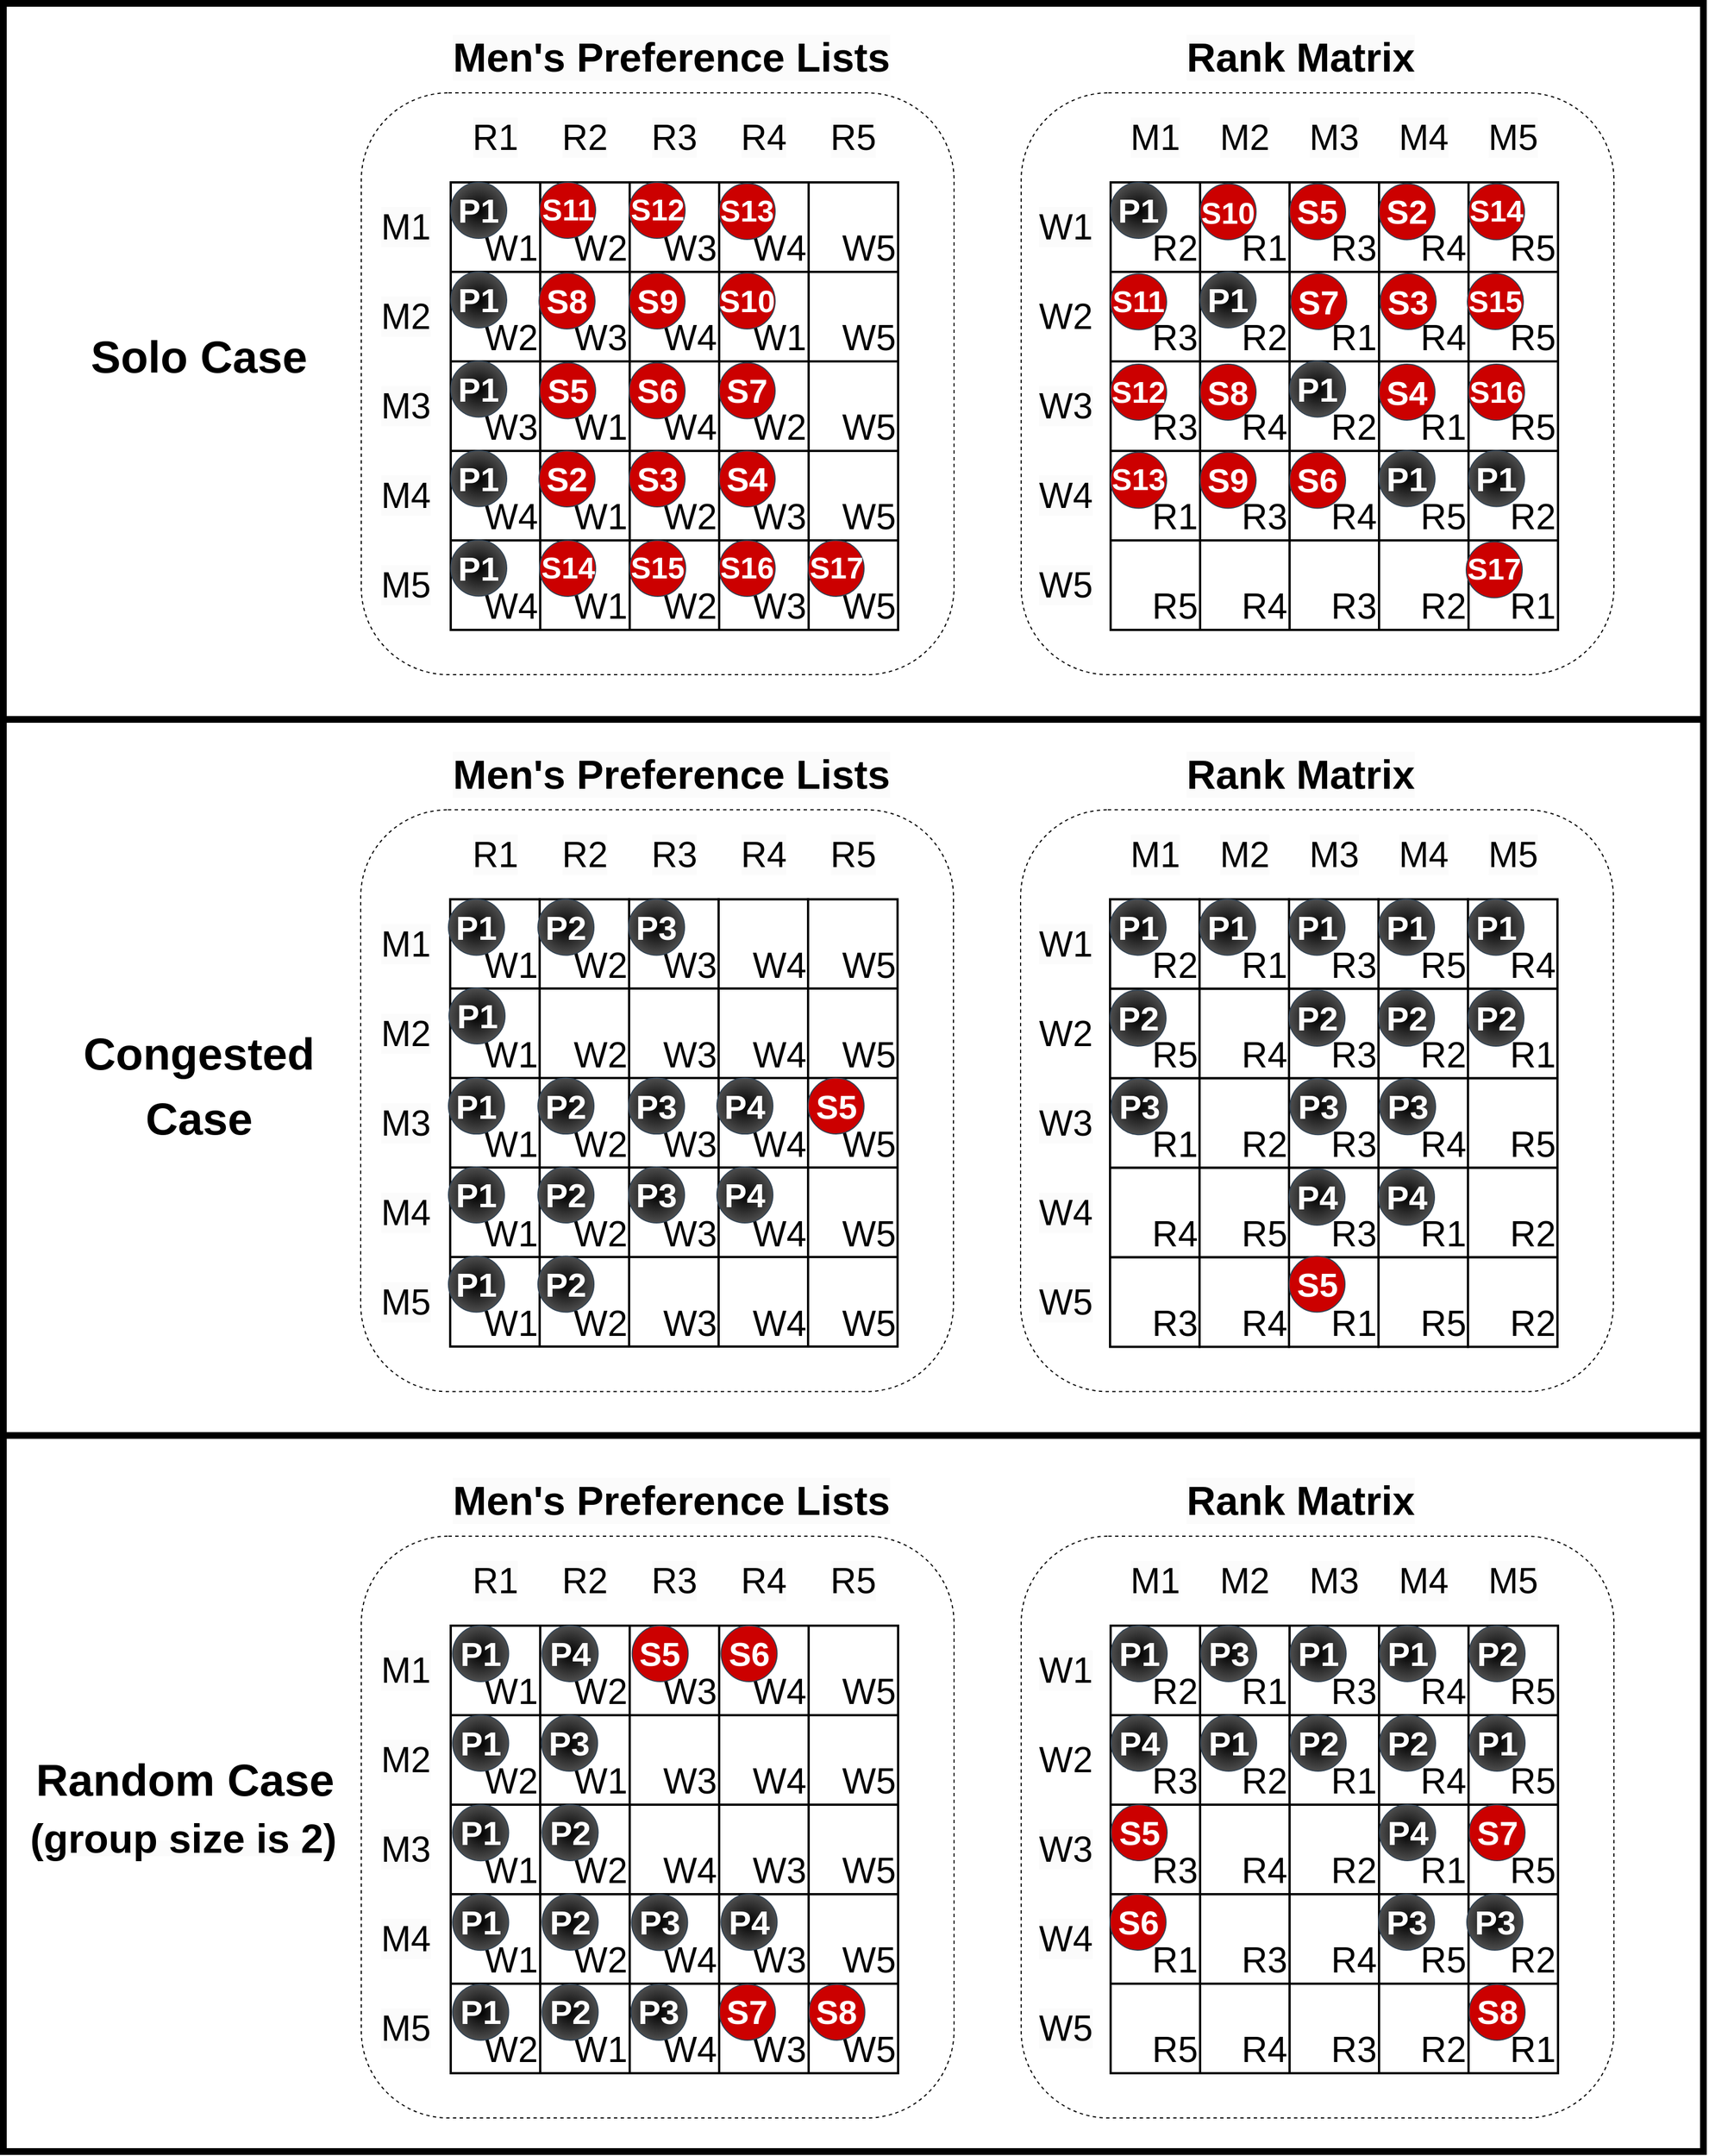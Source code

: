 <mxfile version="24.7.1" type="github">
  <diagram name="Page-1" id="BMZv5GrpWS8H0A-lX2pP">
    <mxGraphModel dx="6706" dy="3310" grid="1" gridSize="10" guides="1" tooltips="1" connect="1" arrows="1" fold="1" page="1" pageScale="1" pageWidth="850" pageHeight="1100" math="0" shadow="0">
      <root>
        <mxCell id="0" />
        <mxCell id="1" parent="0" />
        <mxCell id="vHk1IRbdMusoLj_rCn1R-460" value="e" style="rounded=0;whiteSpace=wrap;html=1;fillColor=none;strokeWidth=6;" parent="1" vertex="1">
          <mxGeometry x="-640" y="-160" width="1520" height="1920" as="geometry" />
        </mxCell>
        <mxCell id="vHk1IRbdMusoLj_rCn1R-461" value="&lt;font size=&quot;1&quot; style=&quot;&quot;&gt;&lt;b style=&quot;font-size: 40px;&quot;&gt;Solo Case&lt;/b&gt;&lt;/font&gt;" style="text;strokeColor=none;align=center;fillColor=none;html=1;verticalAlign=middle;whiteSpace=wrap;rounded=0;fontSize=48;" parent="1" vertex="1">
          <mxGeometry x="-585" y="112.5" width="240" height="80" as="geometry" />
        </mxCell>
        <mxCell id="vHk1IRbdMusoLj_rCn1R-462" value="&lt;font size=&quot;1&quot; style=&quot;&quot;&gt;&lt;b style=&quot;font-size: 40px;&quot;&gt;Congested Case&lt;/b&gt;&lt;/font&gt;" style="text;strokeColor=none;align=center;fillColor=none;html=1;verticalAlign=middle;whiteSpace=wrap;rounded=0;fontSize=48;" parent="1" vertex="1">
          <mxGeometry x="-600" y="727.78" width="270" height="154.25" as="geometry" />
        </mxCell>
        <mxCell id="vHk1IRbdMusoLj_rCn1R-463" value="" style="endArrow=none;html=1;rounded=0;strokeWidth=6;" parent="1" edge="1">
          <mxGeometry width="50" height="50" relative="1" as="geometry">
            <mxPoint x="-640" y="480" as="sourcePoint" />
            <mxPoint x="880" y="480" as="targetPoint" />
          </mxGeometry>
        </mxCell>
        <mxCell id="vHk1IRbdMusoLj_rCn1R-464" value="" style="endArrow=none;html=1;rounded=0;strokeWidth=6;" parent="1" edge="1">
          <mxGeometry width="50" height="50" relative="1" as="geometry">
            <mxPoint x="-640" y="1120" as="sourcePoint" />
            <mxPoint x="880" y="1120" as="targetPoint" />
          </mxGeometry>
        </mxCell>
        <mxCell id="vHk1IRbdMusoLj_rCn1R-465" value="&lt;font size=&quot;1&quot; style=&quot;&quot;&gt;&lt;b style=&quot;font-size: 40px;&quot;&gt;Random Case&lt;/b&gt;&lt;/font&gt;" style="text;strokeColor=none;align=center;fillColor=none;html=1;verticalAlign=middle;whiteSpace=wrap;rounded=0;fontSize=48;" parent="1" vertex="1">
          <mxGeometry x="-615" y="1351.67" width="275" height="146.67" as="geometry" />
        </mxCell>
        <mxCell id="vHk1IRbdMusoLj_rCn1R-466" value="" style="rounded=1;whiteSpace=wrap;html=1;dashed=1;" parent="1" vertex="1">
          <mxGeometry x="-320" y="-80" width="530" height="520" as="geometry" />
        </mxCell>
        <mxCell id="vHk1IRbdMusoLj_rCn1R-467" value="&lt;div style=&quot;font-size: 32px;&quot;&gt;W1&lt;/div&gt;" style="rounded=0;whiteSpace=wrap;html=1;fontSize=32;verticalAlign=bottom;align=right;strokeWidth=2;" parent="1" vertex="1">
          <mxGeometry x="-240" width="80" height="80" as="geometry" />
        </mxCell>
        <mxCell id="vHk1IRbdMusoLj_rCn1R-468" value="&lt;div style=&quot;font-size: 32px;&quot;&gt;W2&lt;/div&gt;" style="rounded=0;whiteSpace=wrap;html=1;fontSize=32;verticalAlign=bottom;align=right;strokeWidth=2;" parent="1" vertex="1">
          <mxGeometry x="-160" width="80" height="80" as="geometry" />
        </mxCell>
        <mxCell id="vHk1IRbdMusoLj_rCn1R-469" value="&lt;div style=&quot;font-size: 32px;&quot;&gt;W3&lt;/div&gt;" style="rounded=0;whiteSpace=wrap;html=1;fontSize=32;verticalAlign=bottom;align=right;strokeWidth=2;" parent="1" vertex="1">
          <mxGeometry x="-80" width="80" height="80" as="geometry" />
        </mxCell>
        <mxCell id="vHk1IRbdMusoLj_rCn1R-470" value="&lt;div style=&quot;font-size: 32px;&quot;&gt;W4&lt;/div&gt;" style="rounded=0;whiteSpace=wrap;html=1;fontSize=32;verticalAlign=bottom;align=right;strokeWidth=2;" parent="1" vertex="1">
          <mxGeometry width="80" height="80" as="geometry" />
        </mxCell>
        <mxCell id="vHk1IRbdMusoLj_rCn1R-471" value="&lt;div style=&quot;font-size: 32px;&quot;&gt;W5&lt;/div&gt;" style="rounded=0;whiteSpace=wrap;html=1;fontSize=32;verticalAlign=bottom;align=right;strokeWidth=2;direction=south;" parent="1" vertex="1">
          <mxGeometry x="80" width="80" height="80" as="geometry" />
        </mxCell>
        <mxCell id="vHk1IRbdMusoLj_rCn1R-472" value="&lt;div style=&quot;font-size: 32px;&quot;&gt;W2&lt;/div&gt;" style="rounded=0;whiteSpace=wrap;html=1;fontSize=32;verticalAlign=bottom;align=right;strokeWidth=2;" parent="1" vertex="1">
          <mxGeometry x="-240" y="80" width="80" height="80" as="geometry" />
        </mxCell>
        <mxCell id="vHk1IRbdMusoLj_rCn1R-473" value="&lt;div style=&quot;font-size: 32px;&quot;&gt;W3&lt;/div&gt;" style="rounded=0;whiteSpace=wrap;html=1;fontSize=32;verticalAlign=bottom;align=right;strokeWidth=2;" parent="1" vertex="1">
          <mxGeometry x="-160" y="80" width="80" height="80" as="geometry" />
        </mxCell>
        <mxCell id="vHk1IRbdMusoLj_rCn1R-474" value="&lt;div style=&quot;font-size: 32px;&quot;&gt;W4&lt;/div&gt;" style="rounded=0;whiteSpace=wrap;html=1;fontSize=32;verticalAlign=bottom;align=right;strokeWidth=2;" parent="1" vertex="1">
          <mxGeometry x="-80" y="80" width="80" height="80" as="geometry" />
        </mxCell>
        <mxCell id="vHk1IRbdMusoLj_rCn1R-475" value="&lt;div style=&quot;font-size: 32px;&quot;&gt;W1&lt;/div&gt;" style="rounded=0;whiteSpace=wrap;html=1;fontSize=32;verticalAlign=bottom;align=right;strokeWidth=2;" parent="1" vertex="1">
          <mxGeometry y="80" width="80" height="80" as="geometry" />
        </mxCell>
        <mxCell id="vHk1IRbdMusoLj_rCn1R-476" value="&lt;div style=&quot;font-size: 32px;&quot;&gt;W5&lt;/div&gt;" style="rounded=0;whiteSpace=wrap;html=1;fontSize=32;verticalAlign=bottom;align=right;strokeWidth=2;" parent="1" vertex="1">
          <mxGeometry x="80" y="80" width="80" height="80" as="geometry" />
        </mxCell>
        <mxCell id="vHk1IRbdMusoLj_rCn1R-477" value="&lt;div style=&quot;font-size: 32px;&quot;&gt;W3&lt;/div&gt;" style="rounded=0;whiteSpace=wrap;html=1;fontSize=32;verticalAlign=bottom;align=right;strokeWidth=2;" parent="1" vertex="1">
          <mxGeometry x="-240" y="160" width="80" height="80" as="geometry" />
        </mxCell>
        <mxCell id="vHk1IRbdMusoLj_rCn1R-478" value="&lt;div style=&quot;font-size: 32px;&quot;&gt;W1&lt;/div&gt;" style="rounded=0;whiteSpace=wrap;html=1;fontSize=32;verticalAlign=bottom;align=right;strokeWidth=2;" parent="1" vertex="1">
          <mxGeometry x="-160" y="160" width="80" height="80" as="geometry" />
        </mxCell>
        <mxCell id="vHk1IRbdMusoLj_rCn1R-479" value="&lt;div style=&quot;font-size: 32px;&quot;&gt;W4&lt;/div&gt;" style="rounded=0;whiteSpace=wrap;html=1;fontSize=32;verticalAlign=bottom;align=right;strokeWidth=2;" parent="1" vertex="1">
          <mxGeometry x="-80" y="160" width="80" height="80" as="geometry" />
        </mxCell>
        <mxCell id="vHk1IRbdMusoLj_rCn1R-480" value="&lt;div style=&quot;font-size: 32px;&quot;&gt;W2&lt;/div&gt;" style="rounded=0;whiteSpace=wrap;html=1;fontSize=32;verticalAlign=bottom;align=right;strokeWidth=2;" parent="1" vertex="1">
          <mxGeometry y="160" width="80" height="80" as="geometry" />
        </mxCell>
        <mxCell id="vHk1IRbdMusoLj_rCn1R-481" value="&lt;div style=&quot;font-size: 32px;&quot;&gt;W5&lt;/div&gt;" style="rounded=0;whiteSpace=wrap;html=1;fontSize=32;verticalAlign=bottom;align=right;strokeWidth=2;" parent="1" vertex="1">
          <mxGeometry x="80" y="160" width="80" height="80" as="geometry" />
        </mxCell>
        <mxCell id="vHk1IRbdMusoLj_rCn1R-482" value="&lt;div style=&quot;font-size: 32px;&quot;&gt;W4&lt;/div&gt;" style="rounded=0;whiteSpace=wrap;html=1;fontSize=32;verticalAlign=bottom;align=right;strokeWidth=2;" parent="1" vertex="1">
          <mxGeometry x="-240" y="240" width="80" height="80" as="geometry" />
        </mxCell>
        <mxCell id="vHk1IRbdMusoLj_rCn1R-483" value="&lt;div style=&quot;font-size: 32px;&quot;&gt;W1&lt;/div&gt;" style="rounded=0;whiteSpace=wrap;html=1;fontSize=32;verticalAlign=bottom;align=right;strokeWidth=2;" parent="1" vertex="1">
          <mxGeometry x="-160" y="240" width="80" height="80" as="geometry" />
        </mxCell>
        <mxCell id="vHk1IRbdMusoLj_rCn1R-484" value="&lt;div style=&quot;font-size: 32px;&quot;&gt;W2&lt;/div&gt;" style="rounded=0;whiteSpace=wrap;html=1;fontSize=32;verticalAlign=bottom;align=right;strokeWidth=2;" parent="1" vertex="1">
          <mxGeometry x="-80" y="240" width="80" height="80" as="geometry" />
        </mxCell>
        <mxCell id="vHk1IRbdMusoLj_rCn1R-485" value="&lt;div style=&quot;font-size: 32px;&quot;&gt;W3&lt;/div&gt;" style="rounded=0;whiteSpace=wrap;html=1;fontSize=32;verticalAlign=bottom;align=right;strokeWidth=2;" parent="1" vertex="1">
          <mxGeometry y="240" width="80" height="80" as="geometry" />
        </mxCell>
        <mxCell id="vHk1IRbdMusoLj_rCn1R-486" value="&lt;div style=&quot;font-size: 32px;&quot;&gt;W5&lt;/div&gt;" style="rounded=0;whiteSpace=wrap;html=1;fontSize=32;verticalAlign=bottom;align=right;strokeWidth=2;" parent="1" vertex="1">
          <mxGeometry x="80" y="240" width="80" height="80" as="geometry" />
        </mxCell>
        <mxCell id="vHk1IRbdMusoLj_rCn1R-487" value="&lt;div style=&quot;font-size: 32px;&quot;&gt;W4&lt;/div&gt;" style="rounded=0;whiteSpace=wrap;html=1;fontSize=32;verticalAlign=bottom;align=right;strokeWidth=2;" parent="1" vertex="1">
          <mxGeometry x="-240" y="320" width="80" height="80" as="geometry" />
        </mxCell>
        <mxCell id="vHk1IRbdMusoLj_rCn1R-488" value="&lt;div style=&quot;font-size: 32px;&quot;&gt;W1&lt;/div&gt;" style="rounded=0;whiteSpace=wrap;html=1;fontSize=32;verticalAlign=bottom;align=right;strokeWidth=2;" parent="1" vertex="1">
          <mxGeometry x="-160" y="320" width="80" height="80" as="geometry" />
        </mxCell>
        <mxCell id="vHk1IRbdMusoLj_rCn1R-489" value="&lt;div style=&quot;font-size: 32px;&quot;&gt;W2&lt;/div&gt;" style="rounded=0;whiteSpace=wrap;html=1;fontSize=32;verticalAlign=bottom;align=right;strokeWidth=2;" parent="1" vertex="1">
          <mxGeometry x="-80" y="320" width="80" height="80" as="geometry" />
        </mxCell>
        <mxCell id="vHk1IRbdMusoLj_rCn1R-490" value="&lt;div style=&quot;font-size: 32px;&quot;&gt;W3&lt;/div&gt;" style="rounded=0;whiteSpace=wrap;html=1;fontSize=32;verticalAlign=bottom;align=right;strokeWidth=2;" parent="1" vertex="1">
          <mxGeometry y="320" width="80" height="80" as="geometry" />
        </mxCell>
        <mxCell id="vHk1IRbdMusoLj_rCn1R-491" value="&lt;div style=&quot;font-size: 32px;&quot;&gt;W5&lt;/div&gt;" style="rounded=0;whiteSpace=wrap;html=1;fontSize=32;verticalAlign=bottom;align=right;strokeWidth=2;" parent="1" vertex="1">
          <mxGeometry x="80" y="320" width="80" height="80" as="geometry" />
        </mxCell>
        <mxCell id="vHk1IRbdMusoLj_rCn1R-492" value="&lt;span style=&quot;color: rgb(0, 0, 0); font-family: Helvetica; font-size: 32px; font-style: normal; font-variant-ligatures: normal; font-variant-caps: normal; font-weight: 400; letter-spacing: normal; orphans: 2; text-indent: 0px; text-transform: none; widows: 2; word-spacing: 0px; -webkit-text-stroke-width: 0px; white-space: normal; background-color: rgb(251, 251, 251); text-decoration-thickness: initial; text-decoration-style: initial; text-decoration-color: initial; float: none; display: inline !important;&quot;&gt;M1&lt;/span&gt;" style="text;whiteSpace=wrap;html=1;align=center;verticalAlign=middle;" parent="1" vertex="1">
          <mxGeometry x="-320" width="80" height="80" as="geometry" />
        </mxCell>
        <mxCell id="vHk1IRbdMusoLj_rCn1R-493" value="&lt;span style=&quot;color: rgb(0, 0, 0); font-family: Helvetica; font-size: 32px; font-style: normal; font-variant-ligatures: normal; font-variant-caps: normal; font-weight: 400; letter-spacing: normal; orphans: 2; text-indent: 0px; text-transform: none; widows: 2; word-spacing: 0px; -webkit-text-stroke-width: 0px; white-space: normal; background-color: rgb(251, 251, 251); text-decoration-thickness: initial; text-decoration-style: initial; text-decoration-color: initial; float: none; display: inline !important;&quot;&gt;M2&lt;/span&gt;" style="text;whiteSpace=wrap;html=1;align=center;verticalAlign=middle;" parent="1" vertex="1">
          <mxGeometry x="-320" y="80" width="80" height="80" as="geometry" />
        </mxCell>
        <mxCell id="vHk1IRbdMusoLj_rCn1R-494" value="&lt;span style=&quot;color: rgb(0, 0, 0); font-family: Helvetica; font-size: 32px; font-style: normal; font-variant-ligatures: normal; font-variant-caps: normal; font-weight: 400; letter-spacing: normal; orphans: 2; text-indent: 0px; text-transform: none; widows: 2; word-spacing: 0px; -webkit-text-stroke-width: 0px; white-space: normal; background-color: rgb(251, 251, 251); text-decoration-thickness: initial; text-decoration-style: initial; text-decoration-color: initial; float: none; display: inline !important;&quot;&gt;M3&lt;/span&gt;" style="text;whiteSpace=wrap;html=1;align=center;verticalAlign=middle;" parent="1" vertex="1">
          <mxGeometry x="-320" y="160" width="80" height="80" as="geometry" />
        </mxCell>
        <mxCell id="vHk1IRbdMusoLj_rCn1R-495" value="&lt;span style=&quot;color: rgb(0, 0, 0); font-family: Helvetica; font-size: 32px; font-style: normal; font-variant-ligatures: normal; font-variant-caps: normal; font-weight: 400; letter-spacing: normal; orphans: 2; text-indent: 0px; text-transform: none; widows: 2; word-spacing: 0px; -webkit-text-stroke-width: 0px; white-space: normal; background-color: rgb(251, 251, 251); text-decoration-thickness: initial; text-decoration-style: initial; text-decoration-color: initial; float: none; display: inline !important;&quot;&gt;M4&lt;/span&gt;" style="text;whiteSpace=wrap;html=1;align=center;verticalAlign=middle;" parent="1" vertex="1">
          <mxGeometry x="-320" y="240" width="80" height="80" as="geometry" />
        </mxCell>
        <mxCell id="vHk1IRbdMusoLj_rCn1R-496" value="&lt;span style=&quot;color: rgb(0, 0, 0); font-family: Helvetica; font-size: 32px; font-style: normal; font-variant-ligatures: normal; font-variant-caps: normal; font-weight: 400; letter-spacing: normal; orphans: 2; text-indent: 0px; text-transform: none; widows: 2; word-spacing: 0px; -webkit-text-stroke-width: 0px; white-space: normal; background-color: rgb(251, 251, 251); text-decoration-thickness: initial; text-decoration-style: initial; text-decoration-color: initial; float: none; display: inline !important;&quot;&gt;M5&lt;/span&gt;" style="text;whiteSpace=wrap;html=1;align=center;verticalAlign=middle;" parent="1" vertex="1">
          <mxGeometry x="-320" y="320" width="80" height="80" as="geometry" />
        </mxCell>
        <mxCell id="vHk1IRbdMusoLj_rCn1R-497" value="&lt;span style=&quot;color: rgb(0, 0, 0); font-family: Helvetica; font-size: 32px; font-style: normal; font-variant-ligatures: normal; font-variant-caps: normal; font-weight: 400; letter-spacing: normal; orphans: 2; text-indent: 0px; text-transform: none; widows: 2; word-spacing: 0px; -webkit-text-stroke-width: 0px; white-space: normal; background-color: rgb(251, 251, 251); text-decoration-thickness: initial; text-decoration-style: initial; text-decoration-color: initial; float: none; display: inline !important;&quot;&gt;R1&lt;/span&gt;" style="text;whiteSpace=wrap;html=1;align=center;verticalAlign=middle;" parent="1" vertex="1">
          <mxGeometry x="-240" y="-80" width="80" height="80" as="geometry" />
        </mxCell>
        <mxCell id="vHk1IRbdMusoLj_rCn1R-498" value="&lt;span style=&quot;color: rgb(0, 0, 0); font-family: Helvetica; font-size: 32px; font-style: normal; font-variant-ligatures: normal; font-variant-caps: normal; font-weight: 400; letter-spacing: normal; orphans: 2; text-indent: 0px; text-transform: none; widows: 2; word-spacing: 0px; -webkit-text-stroke-width: 0px; white-space: normal; background-color: rgb(251, 251, 251); text-decoration-thickness: initial; text-decoration-style: initial; text-decoration-color: initial; float: none; display: inline !important;&quot;&gt;R2&lt;/span&gt;" style="text;whiteSpace=wrap;html=1;align=center;verticalAlign=middle;" parent="1" vertex="1">
          <mxGeometry x="-160" y="-80" width="80" height="80" as="geometry" />
        </mxCell>
        <mxCell id="vHk1IRbdMusoLj_rCn1R-499" value="&lt;span style=&quot;color: rgb(0, 0, 0); font-family: Helvetica; font-size: 32px; font-style: normal; font-variant-ligatures: normal; font-variant-caps: normal; font-weight: 400; letter-spacing: normal; orphans: 2; text-indent: 0px; text-transform: none; widows: 2; word-spacing: 0px; -webkit-text-stroke-width: 0px; white-space: normal; background-color: rgb(251, 251, 251); text-decoration-thickness: initial; text-decoration-style: initial; text-decoration-color: initial; float: none; display: inline !important;&quot;&gt;R3&lt;/span&gt;" style="text;whiteSpace=wrap;html=1;align=center;verticalAlign=middle;" parent="1" vertex="1">
          <mxGeometry x="-80" y="-80" width="80" height="80" as="geometry" />
        </mxCell>
        <mxCell id="vHk1IRbdMusoLj_rCn1R-500" value="&lt;span style=&quot;color: rgb(0, 0, 0); font-family: Helvetica; font-size: 32px; font-style: normal; font-variant-ligatures: normal; font-variant-caps: normal; font-weight: 400; letter-spacing: normal; orphans: 2; text-indent: 0px; text-transform: none; widows: 2; word-spacing: 0px; -webkit-text-stroke-width: 0px; white-space: normal; background-color: rgb(251, 251, 251); text-decoration-thickness: initial; text-decoration-style: initial; text-decoration-color: initial; float: none; display: inline !important;&quot;&gt;R4&lt;/span&gt;" style="text;whiteSpace=wrap;html=1;align=center;verticalAlign=middle;" parent="1" vertex="1">
          <mxGeometry y="-80" width="80" height="80" as="geometry" />
        </mxCell>
        <mxCell id="vHk1IRbdMusoLj_rCn1R-501" value="&lt;span style=&quot;color: rgb(0, 0, 0); font-family: Helvetica; font-size: 32px; font-style: normal; font-variant-ligatures: normal; font-variant-caps: normal; font-weight: 400; letter-spacing: normal; orphans: 2; text-indent: 0px; text-transform: none; widows: 2; word-spacing: 0px; -webkit-text-stroke-width: 0px; white-space: normal; background-color: rgb(251, 251, 251); text-decoration-thickness: initial; text-decoration-style: initial; text-decoration-color: initial; float: none; display: inline !important;&quot;&gt;R5&lt;/span&gt;" style="text;whiteSpace=wrap;html=1;align=center;verticalAlign=middle;" parent="1" vertex="1">
          <mxGeometry x="80" y="-80" width="80" height="80" as="geometry" />
        </mxCell>
        <mxCell id="vHk1IRbdMusoLj_rCn1R-502" value="&lt;span style=&quot;color: rgb(0, 0, 0); font-family: Helvetica; font-size: 36px; font-style: normal; font-variant-ligatures: normal; font-variant-caps: normal; font-weight: 700; letter-spacing: normal; orphans: 2; text-align: center; text-indent: 0px; text-transform: none; widows: 2; word-spacing: 0px; -webkit-text-stroke-width: 0px; white-space: nowrap; background-color: rgb(251, 251, 251); text-decoration-thickness: initial; text-decoration-style: initial; text-decoration-color: initial; display: inline !important; float: none;&quot;&gt;Men&#39;s Preference Lists&lt;/span&gt;" style="text;whiteSpace=wrap;html=1;" parent="1" vertex="1">
          <mxGeometry x="-240" y="-140" width="400" height="70" as="geometry" />
        </mxCell>
        <mxCell id="vHk1IRbdMusoLj_rCn1R-503" value="" style="rounded=1;whiteSpace=wrap;html=1;dashed=1;" parent="1" vertex="1">
          <mxGeometry x="270" y="-80" width="530" height="520" as="geometry" />
        </mxCell>
        <mxCell id="vHk1IRbdMusoLj_rCn1R-504" value="&lt;div style=&quot;font-size: 32px;&quot;&gt;R2&lt;/div&gt;" style="rounded=0;whiteSpace=wrap;html=1;fontSize=32;verticalAlign=bottom;align=right;strokeWidth=2;" parent="1" vertex="1">
          <mxGeometry x="350" width="80" height="80" as="geometry" />
        </mxCell>
        <mxCell id="vHk1IRbdMusoLj_rCn1R-505" value="&lt;div style=&quot;font-size: 32px;&quot;&gt;R1&lt;/div&gt;" style="rounded=0;whiteSpace=wrap;html=1;fontSize=32;verticalAlign=bottom;align=right;strokeWidth=2;" parent="1" vertex="1">
          <mxGeometry x="430" width="80" height="80" as="geometry" />
        </mxCell>
        <mxCell id="vHk1IRbdMusoLj_rCn1R-506" value="&lt;div style=&quot;font-size: 32px;&quot;&gt;R3&lt;/div&gt;" style="rounded=0;whiteSpace=wrap;html=1;fontSize=32;verticalAlign=bottom;align=right;strokeWidth=2;" parent="1" vertex="1">
          <mxGeometry x="510" width="80" height="80" as="geometry" />
        </mxCell>
        <mxCell id="vHk1IRbdMusoLj_rCn1R-507" value="&lt;div style=&quot;font-size: 32px;&quot;&gt;R4&lt;/div&gt;" style="rounded=0;whiteSpace=wrap;html=1;fontSize=32;verticalAlign=bottom;align=right;strokeWidth=2;" parent="1" vertex="1">
          <mxGeometry x="590" width="80" height="80" as="geometry" />
        </mxCell>
        <mxCell id="vHk1IRbdMusoLj_rCn1R-508" value="&lt;div style=&quot;font-size: 32px;&quot;&gt;R5&lt;/div&gt;" style="rounded=0;whiteSpace=wrap;html=1;fontSize=32;verticalAlign=bottom;align=right;strokeWidth=2;direction=south;" parent="1" vertex="1">
          <mxGeometry x="670" width="80" height="80" as="geometry" />
        </mxCell>
        <mxCell id="vHk1IRbdMusoLj_rCn1R-509" value="&lt;div style=&quot;font-size: 32px;&quot;&gt;R3&lt;/div&gt;" style="rounded=0;whiteSpace=wrap;html=1;fontSize=32;verticalAlign=bottom;align=right;strokeWidth=2;" parent="1" vertex="1">
          <mxGeometry x="350" y="80" width="80" height="80" as="geometry" />
        </mxCell>
        <mxCell id="vHk1IRbdMusoLj_rCn1R-510" value="&lt;div style=&quot;font-size: 32px;&quot;&gt;R2&lt;/div&gt;" style="rounded=0;whiteSpace=wrap;html=1;fontSize=32;verticalAlign=bottom;align=right;strokeWidth=2;" parent="1" vertex="1">
          <mxGeometry x="430" y="80" width="80" height="80" as="geometry" />
        </mxCell>
        <mxCell id="vHk1IRbdMusoLj_rCn1R-511" value="&lt;div style=&quot;font-size: 32px;&quot;&gt;R1&lt;/div&gt;" style="rounded=0;whiteSpace=wrap;html=1;fontSize=32;verticalAlign=bottom;align=right;strokeWidth=2;" parent="1" vertex="1">
          <mxGeometry x="510" y="80" width="80" height="80" as="geometry" />
        </mxCell>
        <mxCell id="vHk1IRbdMusoLj_rCn1R-512" value="&lt;div style=&quot;font-size: 32px;&quot;&gt;R4&lt;/div&gt;" style="rounded=0;whiteSpace=wrap;html=1;fontSize=32;verticalAlign=bottom;align=right;strokeWidth=2;" parent="1" vertex="1">
          <mxGeometry x="590" y="80" width="80" height="80" as="geometry" />
        </mxCell>
        <mxCell id="vHk1IRbdMusoLj_rCn1R-513" value="&lt;div style=&quot;font-size: 32px;&quot;&gt;R5&lt;/div&gt;" style="rounded=0;whiteSpace=wrap;html=1;fontSize=32;verticalAlign=bottom;align=right;strokeWidth=2;" parent="1" vertex="1">
          <mxGeometry x="670" y="80" width="80" height="80" as="geometry" />
        </mxCell>
        <mxCell id="vHk1IRbdMusoLj_rCn1R-514" value="&lt;div style=&quot;font-size: 32px;&quot;&gt;R3&lt;/div&gt;" style="rounded=0;whiteSpace=wrap;html=1;fontSize=32;verticalAlign=bottom;align=right;strokeWidth=2;" parent="1" vertex="1">
          <mxGeometry x="350" y="160" width="80" height="80" as="geometry" />
        </mxCell>
        <mxCell id="vHk1IRbdMusoLj_rCn1R-515" value="&lt;div style=&quot;font-size: 32px;&quot;&gt;R4&lt;/div&gt;" style="rounded=0;whiteSpace=wrap;html=1;fontSize=32;verticalAlign=bottom;align=right;strokeWidth=2;" parent="1" vertex="1">
          <mxGeometry x="430" y="160" width="80" height="80" as="geometry" />
        </mxCell>
        <mxCell id="vHk1IRbdMusoLj_rCn1R-516" value="&lt;div style=&quot;font-size: 32px;&quot;&gt;R2&lt;/div&gt;" style="rounded=0;whiteSpace=wrap;html=1;fontSize=32;verticalAlign=bottom;align=right;strokeWidth=2;" parent="1" vertex="1">
          <mxGeometry x="510" y="160" width="80" height="80" as="geometry" />
        </mxCell>
        <mxCell id="vHk1IRbdMusoLj_rCn1R-517" value="&lt;div style=&quot;font-size: 32px;&quot;&gt;R1&lt;/div&gt;" style="rounded=0;whiteSpace=wrap;html=1;fontSize=32;verticalAlign=bottom;align=right;strokeWidth=2;" parent="1" vertex="1">
          <mxGeometry x="590" y="160" width="80" height="80" as="geometry" />
        </mxCell>
        <mxCell id="vHk1IRbdMusoLj_rCn1R-518" value="&lt;div style=&quot;font-size: 32px;&quot;&gt;R5&lt;/div&gt;" style="rounded=0;whiteSpace=wrap;html=1;fontSize=32;verticalAlign=bottom;align=right;strokeWidth=2;" parent="1" vertex="1">
          <mxGeometry x="670" y="160" width="80" height="80" as="geometry" />
        </mxCell>
        <mxCell id="vHk1IRbdMusoLj_rCn1R-519" value="&lt;div style=&quot;font-size: 32px;&quot;&gt;R1&lt;/div&gt;" style="rounded=0;whiteSpace=wrap;html=1;fontSize=32;verticalAlign=bottom;align=right;strokeWidth=2;" parent="1" vertex="1">
          <mxGeometry x="350" y="240" width="80" height="80" as="geometry" />
        </mxCell>
        <mxCell id="vHk1IRbdMusoLj_rCn1R-520" value="&lt;div style=&quot;font-size: 32px;&quot;&gt;R3&lt;/div&gt;" style="rounded=0;whiteSpace=wrap;html=1;fontSize=32;verticalAlign=bottom;align=right;strokeWidth=2;" parent="1" vertex="1">
          <mxGeometry x="430" y="240" width="80" height="80" as="geometry" />
        </mxCell>
        <mxCell id="vHk1IRbdMusoLj_rCn1R-521" value="&lt;div style=&quot;font-size: 32px;&quot;&gt;R4&lt;/div&gt;" style="rounded=0;whiteSpace=wrap;html=1;fontSize=32;verticalAlign=bottom;align=right;strokeWidth=2;" parent="1" vertex="1">
          <mxGeometry x="510" y="240" width="80" height="80" as="geometry" />
        </mxCell>
        <mxCell id="vHk1IRbdMusoLj_rCn1R-522" value="&lt;div style=&quot;font-size: 32px;&quot;&gt;R5&lt;/div&gt;" style="rounded=0;whiteSpace=wrap;html=1;fontSize=32;verticalAlign=bottom;align=right;strokeWidth=2;" parent="1" vertex="1">
          <mxGeometry x="590" y="240" width="80" height="80" as="geometry" />
        </mxCell>
        <mxCell id="vHk1IRbdMusoLj_rCn1R-523" value="&lt;div style=&quot;font-size: 32px;&quot;&gt;R2&lt;/div&gt;" style="rounded=0;whiteSpace=wrap;html=1;fontSize=32;verticalAlign=bottom;align=right;strokeWidth=2;" parent="1" vertex="1">
          <mxGeometry x="670" y="240" width="80" height="80" as="geometry" />
        </mxCell>
        <mxCell id="vHk1IRbdMusoLj_rCn1R-524" value="&lt;div style=&quot;font-size: 32px;&quot;&gt;R5&lt;/div&gt;" style="rounded=0;whiteSpace=wrap;html=1;fontSize=32;verticalAlign=bottom;align=right;strokeWidth=2;" parent="1" vertex="1">
          <mxGeometry x="350" y="320" width="80" height="80" as="geometry" />
        </mxCell>
        <mxCell id="vHk1IRbdMusoLj_rCn1R-525" value="&lt;div style=&quot;font-size: 32px;&quot;&gt;R4&lt;/div&gt;" style="rounded=0;whiteSpace=wrap;html=1;fontSize=32;verticalAlign=bottom;align=right;strokeWidth=2;" parent="1" vertex="1">
          <mxGeometry x="430" y="320" width="80" height="80" as="geometry" />
        </mxCell>
        <mxCell id="vHk1IRbdMusoLj_rCn1R-526" value="&lt;div style=&quot;font-size: 32px;&quot;&gt;R3&lt;/div&gt;" style="rounded=0;whiteSpace=wrap;html=1;fontSize=32;verticalAlign=bottom;align=right;strokeWidth=2;" parent="1" vertex="1">
          <mxGeometry x="510" y="320" width="80" height="80" as="geometry" />
        </mxCell>
        <mxCell id="vHk1IRbdMusoLj_rCn1R-527" value="&lt;div style=&quot;font-size: 32px;&quot;&gt;R2&lt;/div&gt;" style="rounded=0;whiteSpace=wrap;html=1;fontSize=32;verticalAlign=bottom;align=right;strokeWidth=2;" parent="1" vertex="1">
          <mxGeometry x="590" y="320" width="80" height="80" as="geometry" />
        </mxCell>
        <mxCell id="vHk1IRbdMusoLj_rCn1R-528" value="&lt;div style=&quot;font-size: 32px;&quot;&gt;R1&lt;/div&gt;" style="rounded=0;whiteSpace=wrap;html=1;fontSize=32;verticalAlign=bottom;align=right;strokeWidth=2;" parent="1" vertex="1">
          <mxGeometry x="670" y="320" width="80" height="80" as="geometry" />
        </mxCell>
        <mxCell id="vHk1IRbdMusoLj_rCn1R-529" value="&lt;span style=&quot;color: rgb(0, 0, 0); font-family: Helvetica; font-size: 32px; font-style: normal; font-variant-ligatures: normal; font-variant-caps: normal; font-weight: 400; letter-spacing: normal; orphans: 2; text-indent: 0px; text-transform: none; widows: 2; word-spacing: 0px; -webkit-text-stroke-width: 0px; white-space: normal; background-color: rgb(251, 251, 251); text-decoration-thickness: initial; text-decoration-style: initial; text-decoration-color: initial; float: none; display: inline !important;&quot;&gt;W1&lt;/span&gt;" style="text;whiteSpace=wrap;html=1;align=center;verticalAlign=middle;" parent="1" vertex="1">
          <mxGeometry x="270" width="80" height="80" as="geometry" />
        </mxCell>
        <mxCell id="vHk1IRbdMusoLj_rCn1R-530" value="&lt;span style=&quot;font-size: 32px;&quot;&gt;W2&lt;/span&gt;" style="text;whiteSpace=wrap;html=1;align=center;verticalAlign=middle;" parent="1" vertex="1">
          <mxGeometry x="270" y="80" width="80" height="80" as="geometry" />
        </mxCell>
        <mxCell id="vHk1IRbdMusoLj_rCn1R-531" value="&lt;span style=&quot;color: rgb(0, 0, 0); font-family: Helvetica; font-size: 32px; font-style: normal; font-variant-ligatures: normal; font-variant-caps: normal; font-weight: 400; letter-spacing: normal; orphans: 2; text-indent: 0px; text-transform: none; widows: 2; word-spacing: 0px; -webkit-text-stroke-width: 0px; white-space: normal; background-color: rgb(251, 251, 251); text-decoration-thickness: initial; text-decoration-style: initial; text-decoration-color: initial; float: none; display: inline !important;&quot;&gt;W3&lt;/span&gt;" style="text;whiteSpace=wrap;html=1;align=center;verticalAlign=middle;" parent="1" vertex="1">
          <mxGeometry x="270" y="160" width="80" height="80" as="geometry" />
        </mxCell>
        <mxCell id="vHk1IRbdMusoLj_rCn1R-532" value="&lt;span style=&quot;color: rgb(0, 0, 0); font-family: Helvetica; font-size: 32px; font-style: normal; font-variant-ligatures: normal; font-variant-caps: normal; font-weight: 400; letter-spacing: normal; orphans: 2; text-indent: 0px; text-transform: none; widows: 2; word-spacing: 0px; -webkit-text-stroke-width: 0px; white-space: normal; background-color: rgb(251, 251, 251); text-decoration-thickness: initial; text-decoration-style: initial; text-decoration-color: initial; float: none; display: inline !important;&quot;&gt;W4&lt;/span&gt;" style="text;whiteSpace=wrap;html=1;align=center;verticalAlign=middle;" parent="1" vertex="1">
          <mxGeometry x="270" y="240" width="80" height="80" as="geometry" />
        </mxCell>
        <mxCell id="vHk1IRbdMusoLj_rCn1R-533" value="&lt;span style=&quot;color: rgb(0, 0, 0); font-family: Helvetica; font-size: 32px; font-style: normal; font-variant-ligatures: normal; font-variant-caps: normal; font-weight: 400; letter-spacing: normal; orphans: 2; text-indent: 0px; text-transform: none; widows: 2; word-spacing: 0px; -webkit-text-stroke-width: 0px; white-space: normal; background-color: rgb(251, 251, 251); text-decoration-thickness: initial; text-decoration-style: initial; text-decoration-color: initial; float: none; display: inline !important;&quot;&gt;W5&lt;/span&gt;" style="text;whiteSpace=wrap;html=1;align=center;verticalAlign=middle;" parent="1" vertex="1">
          <mxGeometry x="270" y="320" width="80" height="80" as="geometry" />
        </mxCell>
        <mxCell id="vHk1IRbdMusoLj_rCn1R-534" value="&lt;span style=&quot;color: rgb(0, 0, 0); font-family: Helvetica; font-size: 32px; font-style: normal; font-variant-ligatures: normal; font-variant-caps: normal; font-weight: 400; letter-spacing: normal; orphans: 2; text-indent: 0px; text-transform: none; widows: 2; word-spacing: 0px; -webkit-text-stroke-width: 0px; white-space: normal; background-color: rgb(251, 251, 251); text-decoration-thickness: initial; text-decoration-style: initial; text-decoration-color: initial; float: none; display: inline !important;&quot;&gt;M1&lt;/span&gt;" style="text;whiteSpace=wrap;html=1;align=center;verticalAlign=middle;" parent="1" vertex="1">
          <mxGeometry x="350" y="-80" width="80" height="80" as="geometry" />
        </mxCell>
        <mxCell id="vHk1IRbdMusoLj_rCn1R-535" value="&lt;span style=&quot;color: rgb(0, 0, 0); font-family: Helvetica; font-size: 32px; font-style: normal; font-variant-ligatures: normal; font-variant-caps: normal; font-weight: 400; letter-spacing: normal; orphans: 2; text-indent: 0px; text-transform: none; widows: 2; word-spacing: 0px; -webkit-text-stroke-width: 0px; white-space: normal; background-color: rgb(251, 251, 251); text-decoration-thickness: initial; text-decoration-style: initial; text-decoration-color: initial; float: none; display: inline !important;&quot;&gt;M2&lt;/span&gt;" style="text;whiteSpace=wrap;html=1;align=center;verticalAlign=middle;" parent="1" vertex="1">
          <mxGeometry x="430" y="-80" width="80" height="80" as="geometry" />
        </mxCell>
        <mxCell id="vHk1IRbdMusoLj_rCn1R-536" value="&lt;span style=&quot;color: rgb(0, 0, 0); font-family: Helvetica; font-size: 32px; font-style: normal; font-variant-ligatures: normal; font-variant-caps: normal; font-weight: 400; letter-spacing: normal; orphans: 2; text-indent: 0px; text-transform: none; widows: 2; word-spacing: 0px; -webkit-text-stroke-width: 0px; white-space: normal; background-color: rgb(251, 251, 251); text-decoration-thickness: initial; text-decoration-style: initial; text-decoration-color: initial; float: none; display: inline !important;&quot;&gt;M3&lt;/span&gt;" style="text;whiteSpace=wrap;html=1;align=center;verticalAlign=middle;" parent="1" vertex="1">
          <mxGeometry x="510" y="-80" width="80" height="80" as="geometry" />
        </mxCell>
        <mxCell id="vHk1IRbdMusoLj_rCn1R-537" value="&lt;span style=&quot;color: rgb(0, 0, 0); font-family: Helvetica; font-size: 32px; font-style: normal; font-variant-ligatures: normal; font-variant-caps: normal; font-weight: 400; letter-spacing: normal; orphans: 2; text-indent: 0px; text-transform: none; widows: 2; word-spacing: 0px; -webkit-text-stroke-width: 0px; white-space: normal; background-color: rgb(251, 251, 251); text-decoration-thickness: initial; text-decoration-style: initial; text-decoration-color: initial; float: none; display: inline !important;&quot;&gt;M4&lt;/span&gt;" style="text;whiteSpace=wrap;html=1;align=center;verticalAlign=middle;" parent="1" vertex="1">
          <mxGeometry x="590" y="-80" width="80" height="80" as="geometry" />
        </mxCell>
        <mxCell id="vHk1IRbdMusoLj_rCn1R-538" value="&lt;span style=&quot;color: rgb(0, 0, 0); font-family: Helvetica; font-size: 32px; font-style: normal; font-variant-ligatures: normal; font-variant-caps: normal; font-weight: 400; letter-spacing: normal; orphans: 2; text-indent: 0px; text-transform: none; widows: 2; word-spacing: 0px; -webkit-text-stroke-width: 0px; white-space: normal; background-color: rgb(251, 251, 251); text-decoration-thickness: initial; text-decoration-style: initial; text-decoration-color: initial; float: none; display: inline !important;&quot;&gt;M5&lt;/span&gt;" style="text;whiteSpace=wrap;html=1;align=center;verticalAlign=middle;" parent="1" vertex="1">
          <mxGeometry x="670" y="-80" width="80" height="80" as="geometry" />
        </mxCell>
        <mxCell id="vHk1IRbdMusoLj_rCn1R-539" value="&lt;span style=&quot;color: rgb(0, 0, 0); font-family: Helvetica; font-size: 36px; font-style: normal; font-variant-ligatures: normal; font-variant-caps: normal; font-weight: 700; letter-spacing: normal; orphans: 2; text-indent: 0px; text-transform: none; widows: 2; word-spacing: 0px; -webkit-text-stroke-width: 0px; white-space: nowrap; background-color: rgb(251, 251, 251); text-decoration-thickness: initial; text-decoration-style: initial; text-decoration-color: initial; float: none; display: inline !important;&quot;&gt;Rank Matrix&lt;/span&gt;" style="text;whiteSpace=wrap;html=1;align=center;" parent="1" vertex="1">
          <mxGeometry x="420" y="-140" width="200" height="70" as="geometry" />
        </mxCell>
        <mxCell id="vHk1IRbdMusoLj_rCn1R-540" value="&lt;font style=&quot;font-size: 30px;&quot;&gt;P1&lt;/font&gt;" style="ellipse;whiteSpace=wrap;html=1;aspect=fixed;strokeColor=#314354;align=center;verticalAlign=middle;fontFamily=Helvetica;fontSize=30;fillColor=#000000;fontColor=#ffffff;fillStyle=solid;strokeWidth=1;fontStyle=1;gradientColor=#4D4D4D;gradientDirection=radial;" parent="1" vertex="1">
          <mxGeometry x="-240" y="159.75" width="50" height="50" as="geometry" />
        </mxCell>
        <mxCell id="vHk1IRbdMusoLj_rCn1R-541" value="&lt;font style=&quot;font-size: 30px;&quot;&gt;P1&lt;/font&gt;" style="ellipse;whiteSpace=wrap;html=1;aspect=fixed;strokeColor=#314354;align=center;verticalAlign=middle;fontFamily=Helvetica;fontSize=30;fillColor=#000000;fontColor=#ffffff;fillStyle=solid;strokeWidth=1;fontStyle=1;gradientColor=#4D4D4D;gradientDirection=radial;" parent="1" vertex="1">
          <mxGeometry x="-240" y="80" width="50" height="50" as="geometry" />
        </mxCell>
        <mxCell id="vHk1IRbdMusoLj_rCn1R-542" value="&lt;font style=&quot;font-size: 30px;&quot;&gt;P1&lt;/font&gt;" style="ellipse;whiteSpace=wrap;html=1;aspect=fixed;strokeColor=#314354;align=center;verticalAlign=middle;fontFamily=Helvetica;fontSize=30;fillColor=#000000;fontColor=#ffffff;fillStyle=solid;strokeWidth=1;fontStyle=1;gradientColor=#4D4D4D;gradientDirection=radial;" parent="1" vertex="1">
          <mxGeometry x="-240" width="50" height="50" as="geometry" />
        </mxCell>
        <mxCell id="vHk1IRbdMusoLj_rCn1R-543" value="&lt;font style=&quot;font-size: 30px;&quot;&gt;P1&lt;/font&gt;" style="ellipse;whiteSpace=wrap;html=1;aspect=fixed;strokeColor=#314354;align=center;verticalAlign=middle;fontFamily=Helvetica;fontSize=30;fillColor=#000000;fontColor=#ffffff;fillStyle=solid;strokeWidth=1;fontStyle=1;gradientColor=#4D4D4D;gradientDirection=radial;" parent="1" vertex="1">
          <mxGeometry x="-240" y="239.75" width="50" height="50" as="geometry" />
        </mxCell>
        <mxCell id="vHk1IRbdMusoLj_rCn1R-544" value="&lt;font style=&quot;font-size: 30px;&quot;&gt;P1&lt;/font&gt;" style="ellipse;whiteSpace=wrap;html=1;aspect=fixed;strokeColor=#314354;align=center;verticalAlign=middle;fontFamily=Helvetica;fontSize=30;fillColor=#000000;fontColor=#ffffff;fillStyle=solid;strokeWidth=1;fontStyle=1;gradientColor=#4D4D4D;gradientDirection=radial;" parent="1" vertex="1">
          <mxGeometry x="-240" y="319.75" width="50" height="50" as="geometry" />
        </mxCell>
        <mxCell id="vHk1IRbdMusoLj_rCn1R-545" value="P1" style="ellipse;whiteSpace=wrap;html=1;aspect=fixed;strokeColor=#314354;align=center;verticalAlign=middle;fontFamily=Helvetica;fontSize=30;fillColor=#000000;fontColor=#ffffff;strokeWidth=1;perimeterSpacing=1;fillStyle=solid;gradientColor=#4D4D4D;fontStyle=1;gradientDirection=radial;" parent="1" vertex="1">
          <mxGeometry x="350" width="50" height="50" as="geometry" />
        </mxCell>
        <mxCell id="vHk1IRbdMusoLj_rCn1R-546" value="P1" style="ellipse;whiteSpace=wrap;html=1;aspect=fixed;strokeColor=#314354;align=center;verticalAlign=middle;fontFamily=Helvetica;fontSize=30;fillColor=#000000;fontColor=#ffffff;strokeWidth=1;perimeterSpacing=1;fillStyle=solid;fontStyle=1;gradientColor=#4D4D4D;gradientDirection=radial;" parent="1" vertex="1">
          <mxGeometry x="430" y="80" width="50" height="50" as="geometry" />
        </mxCell>
        <mxCell id="vHk1IRbdMusoLj_rCn1R-547" value="P1" style="ellipse;whiteSpace=wrap;html=1;aspect=fixed;strokeColor=#314354;align=center;verticalAlign=middle;fontFamily=Helvetica;fontSize=30;fillColor=#000000;fontColor=#ffffff;strokeWidth=1;perimeterSpacing=1;fillStyle=solid;fontStyle=1;gradientColor=#4D4D4D;gradientDirection=radial;" parent="1" vertex="1">
          <mxGeometry x="510" y="159.75" width="50" height="50" as="geometry" />
        </mxCell>
        <mxCell id="vHk1IRbdMusoLj_rCn1R-548" value="P1" style="ellipse;whiteSpace=wrap;html=1;aspect=fixed;strokeColor=#314354;align=center;verticalAlign=middle;fontFamily=Helvetica;fontSize=30;fillColor=#000000;fontColor=#ffffff;strokeWidth=1;perimeterSpacing=1;fillStyle=solid;fontStyle=1;gradientColor=#4D4D4D;gradientDirection=radial;" parent="1" vertex="1">
          <mxGeometry x="590" y="239.75" width="50" height="50" as="geometry" />
        </mxCell>
        <mxCell id="vHk1IRbdMusoLj_rCn1R-549" value="P1" style="ellipse;whiteSpace=wrap;html=1;aspect=fixed;strokeColor=#314354;align=center;verticalAlign=middle;fontFamily=Helvetica;fontSize=30;fillColor=#000000;fontColor=#ffffff;strokeWidth=1;perimeterSpacing=1;fillStyle=solid;fontStyle=1;gradientColor=#4D4D4D;gradientDirection=radial;" parent="1" vertex="1">
          <mxGeometry x="670" y="239.75" width="50" height="50" as="geometry" />
        </mxCell>
        <mxCell id="vHk1IRbdMusoLj_rCn1R-550" value="S11" style="ellipse;whiteSpace=wrap;html=1;aspect=fixed;strokeColor=#314354;align=center;verticalAlign=middle;fontFamily=Helvetica;fontSize=27;fillColor=#CC0000;fontColor=#ffffff;fontStyle=1;" parent="1" vertex="1">
          <mxGeometry x="-160.5" width="50" height="50" as="geometry" />
        </mxCell>
        <mxCell id="vHk1IRbdMusoLj_rCn1R-551" value="S12" style="ellipse;whiteSpace=wrap;html=1;aspect=fixed;strokeColor=#314354;align=center;verticalAlign=middle;fontFamily=Helvetica;fontSize=27;fillColor=#CC0000;fontColor=#ffffff;fontStyle=1;" parent="1" vertex="1">
          <mxGeometry x="-80.5" width="50" height="50" as="geometry" />
        </mxCell>
        <mxCell id="vHk1IRbdMusoLj_rCn1R-552" value="S13" style="ellipse;whiteSpace=wrap;html=1;aspect=fixed;strokeColor=#314354;align=center;verticalAlign=middle;fontFamily=Helvetica;fontSize=27;fillColor=#CC0000;fontColor=#ffffff;gradientColor=none;fillStyle=solid;strokeWidth=1;fontStyle=1;gradientDirection=radial;" parent="1" vertex="1">
          <mxGeometry y="1" width="50" height="50" as="geometry" />
        </mxCell>
        <mxCell id="vHk1IRbdMusoLj_rCn1R-553" value="S8" style="ellipse;whiteSpace=wrap;html=1;aspect=fixed;strokeColor=#314354;align=center;verticalAlign=middle;fontFamily=Helvetica;fontSize=30;fillColor=#CC0000;fontColor=#ffffff;fontStyle=1;" parent="1" vertex="1">
          <mxGeometry x="-161" y="81" width="50" height="50" as="geometry" />
        </mxCell>
        <mxCell id="vHk1IRbdMusoLj_rCn1R-554" value="S9" style="ellipse;whiteSpace=wrap;html=1;aspect=fixed;strokeColor=#314354;align=center;verticalAlign=middle;fontFamily=Helvetica;fontSize=30;fillColor=#CC0000;fontColor=#ffffff;fontStyle=1;" parent="1" vertex="1">
          <mxGeometry x="-80.5" y="81" width="50" height="50" as="geometry" />
        </mxCell>
        <mxCell id="vHk1IRbdMusoLj_rCn1R-555" value="S10" style="ellipse;whiteSpace=wrap;html=1;aspect=fixed;strokeColor=#314354;align=center;verticalAlign=middle;fontFamily=Helvetica;fontSize=28;fillColor=#CC0000;fontColor=#ffffff;gradientColor=none;fillStyle=solid;strokeWidth=1;fontStyle=1;gradientDirection=radial;" parent="1" vertex="1">
          <mxGeometry y="81" width="50" height="50" as="geometry" />
        </mxCell>
        <mxCell id="vHk1IRbdMusoLj_rCn1R-556" value="S5" style="ellipse;whiteSpace=wrap;html=1;aspect=fixed;strokeColor=#314354;align=center;verticalAlign=middle;fontFamily=Helvetica;fontSize=30;fillColor=#CC0000;fontColor=#ffffff;fontStyle=1;" parent="1" vertex="1">
          <mxGeometry x="-160.5" y="161.25" width="50" height="50" as="geometry" />
        </mxCell>
        <mxCell id="vHk1IRbdMusoLj_rCn1R-557" value="S6" style="ellipse;whiteSpace=wrap;html=1;aspect=fixed;strokeColor=#314354;align=center;verticalAlign=middle;fontFamily=Helvetica;fontSize=30;fillColor=#CC0000;fontColor=#ffffff;fontStyle=1;" parent="1" vertex="1">
          <mxGeometry x="-80.5" y="161.25" width="50" height="50" as="geometry" />
        </mxCell>
        <mxCell id="vHk1IRbdMusoLj_rCn1R-558" value="S7" style="ellipse;whiteSpace=wrap;html=1;aspect=fixed;strokeColor=#314354;align=center;verticalAlign=middle;fontFamily=Helvetica;fontSize=30;fillColor=#CC0000;fontColor=#ffffff;gradientColor=none;fillStyle=solid;strokeWidth=1;fontStyle=1;gradientDirection=radial;" parent="1" vertex="1">
          <mxGeometry y="161.25" width="50" height="50" as="geometry" />
        </mxCell>
        <mxCell id="vHk1IRbdMusoLj_rCn1R-559" value="S2" style="ellipse;whiteSpace=wrap;html=1;aspect=fixed;strokeColor=#314354;align=center;verticalAlign=middle;fontFamily=Helvetica;fontSize=30;fillColor=#CC0000;fontColor=#ffffff;fontStyle=1;" parent="1" vertex="1">
          <mxGeometry x="-161" y="240" width="50" height="50" as="geometry" />
        </mxCell>
        <mxCell id="vHk1IRbdMusoLj_rCn1R-560" value="S3" style="ellipse;whiteSpace=wrap;html=1;aspect=fixed;strokeColor=#314354;align=center;verticalAlign=middle;fontFamily=Helvetica;fontSize=30;fillColor=#CC0000;fontColor=#ffffff;fontStyle=1;" parent="1" vertex="1">
          <mxGeometry x="-80.5" y="240" width="50" height="50" as="geometry" />
        </mxCell>
        <mxCell id="vHk1IRbdMusoLj_rCn1R-561" value="S4" style="ellipse;whiteSpace=wrap;html=1;aspect=fixed;strokeColor=#314354;align=center;verticalAlign=middle;fontFamily=Helvetica;fontSize=30;fillColor=#CC0000;fontColor=#ffffff;gradientColor=none;fillStyle=solid;strokeWidth=1;fontStyle=1;gradientDirection=radial;" parent="1" vertex="1">
          <mxGeometry y="240" width="50" height="50" as="geometry" />
        </mxCell>
        <mxCell id="vHk1IRbdMusoLj_rCn1R-562" value="S14" style="ellipse;whiteSpace=wrap;html=1;aspect=fixed;strokeColor=#314354;align=center;verticalAlign=middle;fontFamily=Helvetica;fontSize=27;fillColor=#CC0000;fontColor=#ffffff;fontStyle=1;" parent="1" vertex="1">
          <mxGeometry x="-160.5" y="320" width="50" height="50" as="geometry" />
        </mxCell>
        <mxCell id="vHk1IRbdMusoLj_rCn1R-563" value="S15" style="ellipse;whiteSpace=wrap;html=1;aspect=fixed;strokeColor=#314354;align=center;verticalAlign=middle;fontFamily=Helvetica;fontSize=27;fillColor=#CC0000;fontColor=#ffffff;fontStyle=1;" parent="1" vertex="1">
          <mxGeometry x="-80" y="320" width="50" height="50" as="geometry" />
        </mxCell>
        <mxCell id="vHk1IRbdMusoLj_rCn1R-564" value="S16" style="ellipse;whiteSpace=wrap;html=1;aspect=fixed;strokeColor=#314354;align=center;verticalAlign=middle;fontFamily=Helvetica;fontSize=27;fillColor=#CC0000;fontColor=#ffffff;fontStyle=1;" parent="1" vertex="1">
          <mxGeometry y="320" width="50" height="50" as="geometry" />
        </mxCell>
        <mxCell id="vHk1IRbdMusoLj_rCn1R-565" value="S17" style="ellipse;whiteSpace=wrap;html=1;aspect=fixed;strokeColor=#314354;align=center;verticalAlign=middle;fontFamily=Helvetica;fontSize=27;fillColor=#CC0000;fontColor=#ffffff;gradientColor=none;fillStyle=solid;strokeWidth=1;fontStyle=1;gradientDirection=radial;" parent="1" vertex="1">
          <mxGeometry x="79.5" y="320" width="50" height="50" as="geometry" />
        </mxCell>
        <mxCell id="vHk1IRbdMusoLj_rCn1R-566" value="S3" style="ellipse;whiteSpace=wrap;html=1;aspect=fixed;strokeColor=#314354;align=center;verticalAlign=middle;fontFamily=Helvetica;fontSize=30;fillColor=#CC0000;fontColor=#ffffff;fontStyle=1;" parent="1" vertex="1">
          <mxGeometry x="591" y="81.5" width="50" height="50" as="geometry" />
        </mxCell>
        <mxCell id="vHk1IRbdMusoLj_rCn1R-567" value="S4" style="ellipse;whiteSpace=wrap;html=1;aspect=fixed;strokeColor=#314354;align=center;verticalAlign=middle;fontFamily=Helvetica;fontSize=30;fillColor=#CC0000;fontColor=#ffffff;gradientColor=none;fillStyle=solid;strokeWidth=1;fontStyle=1;gradientDirection=radial;" parent="1" vertex="1">
          <mxGeometry x="590" y="162.5" width="50" height="50" as="geometry" />
        </mxCell>
        <mxCell id="vHk1IRbdMusoLj_rCn1R-568" value="S5" style="ellipse;whiteSpace=wrap;html=1;aspect=fixed;strokeColor=#314354;align=center;verticalAlign=middle;fontFamily=Helvetica;fontSize=30;fillColor=#CC0000;fontColor=#ffffff;fontStyle=1;" parent="1" vertex="1">
          <mxGeometry x="510" y="1.25" width="50" height="50" as="geometry" />
        </mxCell>
        <mxCell id="vHk1IRbdMusoLj_rCn1R-569" value="S6" style="ellipse;whiteSpace=wrap;html=1;aspect=fixed;strokeColor=#314354;align=center;verticalAlign=middle;fontFamily=Helvetica;fontSize=30;fillColor=#CC0000;fontColor=#ffffff;fontStyle=1;" parent="1" vertex="1">
          <mxGeometry x="510" y="241.25" width="50" height="50" as="geometry" />
        </mxCell>
        <mxCell id="vHk1IRbdMusoLj_rCn1R-570" value="S7" style="ellipse;whiteSpace=wrap;html=1;aspect=fixed;strokeColor=#314354;align=center;verticalAlign=middle;fontFamily=Helvetica;fontSize=30;fillColor=#CC0000;fontColor=#ffffff;gradientColor=none;fillStyle=solid;strokeWidth=1;fontStyle=1;gradientDirection=radial;" parent="1" vertex="1">
          <mxGeometry x="511" y="81.5" width="50" height="50" as="geometry" />
        </mxCell>
        <mxCell id="vHk1IRbdMusoLj_rCn1R-571" value="S8" style="ellipse;whiteSpace=wrap;html=1;aspect=fixed;strokeColor=#314354;align=center;verticalAlign=middle;fontFamily=Helvetica;fontSize=30;fillColor=#CC0000;fontColor=#ffffff;fontStyle=1;" parent="1" vertex="1">
          <mxGeometry x="430" y="162.5" width="50" height="50" as="geometry" />
        </mxCell>
        <mxCell id="vHk1IRbdMusoLj_rCn1R-572" value="S9" style="ellipse;whiteSpace=wrap;html=1;aspect=fixed;strokeColor=#314354;align=center;verticalAlign=middle;fontFamily=Helvetica;fontSize=30;fillColor=#CC0000;fontColor=#ffffff;fontStyle=1;" parent="1" vertex="1">
          <mxGeometry x="430" y="241.25" width="50" height="50" as="geometry" />
        </mxCell>
        <mxCell id="vHk1IRbdMusoLj_rCn1R-573" value="&lt;font style=&quot;font-size: 27px;&quot;&gt;S10&lt;/font&gt;" style="ellipse;whiteSpace=wrap;html=1;aspect=fixed;strokeColor=#314354;align=center;verticalAlign=middle;fontFamily=Helvetica;fontSize=30;fillColor=#CC0000;fontColor=#ffffff;gradientColor=none;fillStyle=solid;strokeWidth=1;fontStyle=1;gradientDirection=radial;" parent="1" vertex="1">
          <mxGeometry x="430" y="1.25" width="50" height="50" as="geometry" />
        </mxCell>
        <mxCell id="vHk1IRbdMusoLj_rCn1R-574" value="S11" style="ellipse;whiteSpace=wrap;html=1;aspect=fixed;strokeColor=#314354;align=center;verticalAlign=middle;fontFamily=Helvetica;fontSize=27;fillColor=#CC0000;fontColor=#ffffff;fontStyle=1;" parent="1" vertex="1">
          <mxGeometry x="350" y="81.75" width="50" height="50" as="geometry" />
        </mxCell>
        <mxCell id="vHk1IRbdMusoLj_rCn1R-575" value="S12" style="ellipse;whiteSpace=wrap;html=1;aspect=fixed;strokeColor=#314354;align=center;verticalAlign=middle;fontFamily=Helvetica;fontSize=27;fillColor=#CC0000;fontColor=#ffffff;fontStyle=1;" parent="1" vertex="1">
          <mxGeometry x="350" y="162.5" width="50" height="50" as="geometry" />
        </mxCell>
        <mxCell id="vHk1IRbdMusoLj_rCn1R-576" value="S13" style="ellipse;whiteSpace=wrap;html=1;aspect=fixed;strokeColor=#314354;align=center;verticalAlign=middle;fontFamily=Helvetica;fontSize=27;fillColor=#CC0000;fontColor=#ffffff;gradientColor=none;fillStyle=solid;strokeWidth=1;fontStyle=1;gradientDirection=radial;" parent="1" vertex="1">
          <mxGeometry x="350" y="241.25" width="50" height="50" as="geometry" />
        </mxCell>
        <mxCell id="vHk1IRbdMusoLj_rCn1R-577" value="S14" style="ellipse;whiteSpace=wrap;html=1;aspect=fixed;strokeColor=#314354;align=center;verticalAlign=middle;fontFamily=Helvetica;fontSize=27;fillColor=#CC0000;fontColor=#ffffff;fontStyle=1;" parent="1" vertex="1">
          <mxGeometry x="670" y="1.25" width="50" height="50" as="geometry" />
        </mxCell>
        <mxCell id="vHk1IRbdMusoLj_rCn1R-578" value="S15" style="ellipse;whiteSpace=wrap;html=1;aspect=fixed;strokeColor=#314354;align=center;verticalAlign=middle;fontFamily=Helvetica;fontSize=27;fillColor=#CC0000;fontColor=#ffffff;fontStyle=1;" parent="1" vertex="1">
          <mxGeometry x="669" y="81.5" width="50" height="50" as="geometry" />
        </mxCell>
        <mxCell id="vHk1IRbdMusoLj_rCn1R-579" value="S16" style="ellipse;whiteSpace=wrap;html=1;aspect=fixed;strokeColor=#314354;align=center;verticalAlign=middle;fontFamily=Helvetica;fontSize=27;fillColor=#CC0000;fontColor=#ffffff;fontStyle=1;" parent="1" vertex="1">
          <mxGeometry x="670" y="162.5" width="50" height="50" as="geometry" />
        </mxCell>
        <mxCell id="vHk1IRbdMusoLj_rCn1R-580" value="S17" style="ellipse;whiteSpace=wrap;html=1;aspect=fixed;strokeColor=#314354;align=center;verticalAlign=middle;fontFamily=Helvetica;fontSize=27;fillColor=#CC0000;fontColor=#ffffff;gradientColor=none;fillStyle=solid;strokeWidth=1;fontStyle=1;gradientDirection=radial;" parent="1" vertex="1">
          <mxGeometry x="668" y="321.25" width="50" height="50" as="geometry" />
        </mxCell>
        <mxCell id="vHk1IRbdMusoLj_rCn1R-581" value="S2" style="ellipse;whiteSpace=wrap;html=1;aspect=fixed;strokeColor=#314354;align=center;verticalAlign=middle;fontFamily=Helvetica;fontSize=30;fillColor=#CC0000;fontColor=#ffffff;fontStyle=1;" parent="1" vertex="1">
          <mxGeometry x="590" y="1.25" width="50" height="50" as="geometry" />
        </mxCell>
        <mxCell id="vHk1IRbdMusoLj_rCn1R-582" value="" style="rounded=1;whiteSpace=wrap;html=1;dashed=1;" parent="1" vertex="1">
          <mxGeometry x="-320.5" y="560.77" width="530" height="520" as="geometry" />
        </mxCell>
        <mxCell id="vHk1IRbdMusoLj_rCn1R-583" value="&lt;div style=&quot;font-size: 32px;&quot;&gt;W1&lt;/div&gt;" style="rounded=0;whiteSpace=wrap;html=1;fontSize=32;verticalAlign=bottom;align=right;strokeWidth=2;" parent="1" vertex="1">
          <mxGeometry x="-240.5" y="640.77" width="80" height="80" as="geometry" />
        </mxCell>
        <mxCell id="vHk1IRbdMusoLj_rCn1R-584" value="&lt;div style=&quot;font-size: 32px;&quot;&gt;W2&lt;/div&gt;" style="rounded=0;whiteSpace=wrap;html=1;fontSize=32;verticalAlign=bottom;align=right;strokeWidth=2;" parent="1" vertex="1">
          <mxGeometry x="-160.5" y="640.77" width="80" height="80" as="geometry" />
        </mxCell>
        <mxCell id="vHk1IRbdMusoLj_rCn1R-585" value="&lt;div style=&quot;font-size: 32px;&quot;&gt;W3&lt;/div&gt;" style="rounded=0;whiteSpace=wrap;html=1;fontSize=32;verticalAlign=bottom;align=right;strokeWidth=2;" parent="1" vertex="1">
          <mxGeometry x="-80.5" y="640.77" width="80" height="80" as="geometry" />
        </mxCell>
        <mxCell id="vHk1IRbdMusoLj_rCn1R-586" value="&lt;div style=&quot;font-size: 32px;&quot;&gt;W4&lt;/div&gt;" style="rounded=0;whiteSpace=wrap;html=1;fontSize=32;verticalAlign=bottom;align=right;strokeWidth=2;" parent="1" vertex="1">
          <mxGeometry x="-0.5" y="640.77" width="80" height="80" as="geometry" />
        </mxCell>
        <mxCell id="vHk1IRbdMusoLj_rCn1R-587" value="&lt;div style=&quot;font-size: 32px;&quot;&gt;W5&lt;/div&gt;" style="rounded=0;whiteSpace=wrap;html=1;fontSize=32;verticalAlign=bottom;align=right;strokeWidth=2;direction=south;" parent="1" vertex="1">
          <mxGeometry x="79.5" y="640.77" width="80" height="80" as="geometry" />
        </mxCell>
        <mxCell id="vHk1IRbdMusoLj_rCn1R-588" value="&lt;span style=&quot;color: rgb(0, 0, 0); font-family: Helvetica; font-size: 32px; font-style: normal; font-variant-ligatures: normal; font-variant-caps: normal; font-weight: 400; letter-spacing: normal; orphans: 2; text-indent: 0px; text-transform: none; widows: 2; word-spacing: 0px; -webkit-text-stroke-width: 0px; white-space: normal; background-color: rgb(251, 251, 251); text-decoration-thickness: initial; text-decoration-style: initial; text-decoration-color: initial; float: none; display: inline !important;&quot;&gt;M1&lt;/span&gt;" style="text;whiteSpace=wrap;html=1;align=center;verticalAlign=middle;" parent="1" vertex="1">
          <mxGeometry x="-320.5" y="640.77" width="80" height="80" as="geometry" />
        </mxCell>
        <mxCell id="vHk1IRbdMusoLj_rCn1R-589" value="&lt;span style=&quot;color: rgb(0, 0, 0); font-family: Helvetica; font-size: 32px; font-style: normal; font-variant-ligatures: normal; font-variant-caps: normal; font-weight: 400; letter-spacing: normal; orphans: 2; text-indent: 0px; text-transform: none; widows: 2; word-spacing: 0px; -webkit-text-stroke-width: 0px; white-space: normal; background-color: rgb(251, 251, 251); text-decoration-thickness: initial; text-decoration-style: initial; text-decoration-color: initial; float: none; display: inline !important;&quot;&gt;M2&lt;/span&gt;" style="text;whiteSpace=wrap;html=1;align=center;verticalAlign=middle;" parent="1" vertex="1">
          <mxGeometry x="-320.5" y="720.77" width="80" height="80" as="geometry" />
        </mxCell>
        <mxCell id="vHk1IRbdMusoLj_rCn1R-590" value="&lt;span style=&quot;color: rgb(0, 0, 0); font-family: Helvetica; font-size: 32px; font-style: normal; font-variant-ligatures: normal; font-variant-caps: normal; font-weight: 400; letter-spacing: normal; orphans: 2; text-indent: 0px; text-transform: none; widows: 2; word-spacing: 0px; -webkit-text-stroke-width: 0px; white-space: normal; background-color: rgb(251, 251, 251); text-decoration-thickness: initial; text-decoration-style: initial; text-decoration-color: initial; float: none; display: inline !important;&quot;&gt;M3&lt;/span&gt;" style="text;whiteSpace=wrap;html=1;align=center;verticalAlign=middle;" parent="1" vertex="1">
          <mxGeometry x="-320.5" y="800.77" width="80" height="80" as="geometry" />
        </mxCell>
        <mxCell id="vHk1IRbdMusoLj_rCn1R-591" value="&lt;span style=&quot;color: rgb(0, 0, 0); font-family: Helvetica; font-size: 32px; font-style: normal; font-variant-ligatures: normal; font-variant-caps: normal; font-weight: 400; letter-spacing: normal; orphans: 2; text-indent: 0px; text-transform: none; widows: 2; word-spacing: 0px; -webkit-text-stroke-width: 0px; white-space: normal; background-color: rgb(251, 251, 251); text-decoration-thickness: initial; text-decoration-style: initial; text-decoration-color: initial; float: none; display: inline !important;&quot;&gt;M4&lt;/span&gt;" style="text;whiteSpace=wrap;html=1;align=center;verticalAlign=middle;" parent="1" vertex="1">
          <mxGeometry x="-320.5" y="880.77" width="80" height="80" as="geometry" />
        </mxCell>
        <mxCell id="vHk1IRbdMusoLj_rCn1R-592" value="&lt;span style=&quot;color: rgb(0, 0, 0); font-family: Helvetica; font-size: 32px; font-style: normal; font-variant-ligatures: normal; font-variant-caps: normal; font-weight: 400; letter-spacing: normal; orphans: 2; text-indent: 0px; text-transform: none; widows: 2; word-spacing: 0px; -webkit-text-stroke-width: 0px; white-space: normal; background-color: rgb(251, 251, 251); text-decoration-thickness: initial; text-decoration-style: initial; text-decoration-color: initial; float: none; display: inline !important;&quot;&gt;M5&lt;/span&gt;" style="text;whiteSpace=wrap;html=1;align=center;verticalAlign=middle;" parent="1" vertex="1">
          <mxGeometry x="-320.5" y="960.77" width="80" height="80" as="geometry" />
        </mxCell>
        <mxCell id="vHk1IRbdMusoLj_rCn1R-593" value="&lt;span style=&quot;color: rgb(0, 0, 0); font-family: Helvetica; font-size: 32px; font-style: normal; font-variant-ligatures: normal; font-variant-caps: normal; font-weight: 400; letter-spacing: normal; orphans: 2; text-indent: 0px; text-transform: none; widows: 2; word-spacing: 0px; -webkit-text-stroke-width: 0px; white-space: normal; background-color: rgb(251, 251, 251); text-decoration-thickness: initial; text-decoration-style: initial; text-decoration-color: initial; float: none; display: inline !important;&quot;&gt;R1&lt;/span&gt;" style="text;whiteSpace=wrap;html=1;align=center;verticalAlign=middle;" parent="1" vertex="1">
          <mxGeometry x="-240.5" y="560.77" width="80" height="80" as="geometry" />
        </mxCell>
        <mxCell id="vHk1IRbdMusoLj_rCn1R-594" value="&lt;span style=&quot;color: rgb(0, 0, 0); font-family: Helvetica; font-size: 32px; font-style: normal; font-variant-ligatures: normal; font-variant-caps: normal; font-weight: 400; letter-spacing: normal; orphans: 2; text-indent: 0px; text-transform: none; widows: 2; word-spacing: 0px; -webkit-text-stroke-width: 0px; white-space: normal; background-color: rgb(251, 251, 251); text-decoration-thickness: initial; text-decoration-style: initial; text-decoration-color: initial; float: none; display: inline !important;&quot;&gt;R2&lt;/span&gt;" style="text;whiteSpace=wrap;html=1;align=center;verticalAlign=middle;" parent="1" vertex="1">
          <mxGeometry x="-160.5" y="560.77" width="80" height="80" as="geometry" />
        </mxCell>
        <mxCell id="vHk1IRbdMusoLj_rCn1R-595" value="&lt;span style=&quot;color: rgb(0, 0, 0); font-family: Helvetica; font-size: 32px; font-style: normal; font-variant-ligatures: normal; font-variant-caps: normal; font-weight: 400; letter-spacing: normal; orphans: 2; text-indent: 0px; text-transform: none; widows: 2; word-spacing: 0px; -webkit-text-stroke-width: 0px; white-space: normal; background-color: rgb(251, 251, 251); text-decoration-thickness: initial; text-decoration-style: initial; text-decoration-color: initial; float: none; display: inline !important;&quot;&gt;R3&lt;/span&gt;" style="text;whiteSpace=wrap;html=1;align=center;verticalAlign=middle;" parent="1" vertex="1">
          <mxGeometry x="-80.5" y="560.77" width="80" height="80" as="geometry" />
        </mxCell>
        <mxCell id="vHk1IRbdMusoLj_rCn1R-596" value="&lt;span style=&quot;color: rgb(0, 0, 0); font-family: Helvetica; font-size: 32px; font-style: normal; font-variant-ligatures: normal; font-variant-caps: normal; font-weight: 400; letter-spacing: normal; orphans: 2; text-indent: 0px; text-transform: none; widows: 2; word-spacing: 0px; -webkit-text-stroke-width: 0px; white-space: normal; background-color: rgb(251, 251, 251); text-decoration-thickness: initial; text-decoration-style: initial; text-decoration-color: initial; float: none; display: inline !important;&quot;&gt;R4&lt;/span&gt;" style="text;whiteSpace=wrap;html=1;align=center;verticalAlign=middle;" parent="1" vertex="1">
          <mxGeometry x="-0.5" y="560.77" width="80" height="80" as="geometry" />
        </mxCell>
        <mxCell id="vHk1IRbdMusoLj_rCn1R-597" value="&lt;span style=&quot;color: rgb(0, 0, 0); font-family: Helvetica; font-size: 32px; font-style: normal; font-variant-ligatures: normal; font-variant-caps: normal; font-weight: 400; letter-spacing: normal; orphans: 2; text-indent: 0px; text-transform: none; widows: 2; word-spacing: 0px; -webkit-text-stroke-width: 0px; white-space: normal; background-color: rgb(251, 251, 251); text-decoration-thickness: initial; text-decoration-style: initial; text-decoration-color: initial; float: none; display: inline !important;&quot;&gt;R5&lt;/span&gt;" style="text;whiteSpace=wrap;html=1;align=center;verticalAlign=middle;" parent="1" vertex="1">
          <mxGeometry x="79.5" y="560.77" width="80" height="80" as="geometry" />
        </mxCell>
        <mxCell id="vHk1IRbdMusoLj_rCn1R-598" value="&lt;span style=&quot;color: rgb(0, 0, 0); font-family: Helvetica; font-size: 36px; font-style: normal; font-variant-ligatures: normal; font-variant-caps: normal; font-weight: 700; letter-spacing: normal; orphans: 2; text-align: center; text-indent: 0px; text-transform: none; widows: 2; word-spacing: 0px; -webkit-text-stroke-width: 0px; white-space: nowrap; background-color: rgb(251, 251, 251); text-decoration-thickness: initial; text-decoration-style: initial; text-decoration-color: initial; display: inline !important; float: none;&quot;&gt;Men&#39;s Preference Lists&lt;/span&gt;" style="text;whiteSpace=wrap;html=1;" parent="1" vertex="1">
          <mxGeometry x="-240.5" y="500.77" width="400" height="70" as="geometry" />
        </mxCell>
        <mxCell id="vHk1IRbdMusoLj_rCn1R-599" value="" style="rounded=1;whiteSpace=wrap;html=1;dashed=1;" parent="1" vertex="1">
          <mxGeometry x="269.5" y="560.77" width="530" height="520" as="geometry" />
        </mxCell>
        <mxCell id="vHk1IRbdMusoLj_rCn1R-600" value="&lt;div style=&quot;font-size: 32px;&quot;&gt;R2&lt;/div&gt;" style="rounded=0;whiteSpace=wrap;html=1;fontSize=32;verticalAlign=bottom;align=right;strokeWidth=2;" parent="1" vertex="1">
          <mxGeometry x="349.5" y="640.77" width="80" height="80" as="geometry" />
        </mxCell>
        <mxCell id="vHk1IRbdMusoLj_rCn1R-601" value="&lt;div style=&quot;font-size: 32px;&quot;&gt;R1&lt;/div&gt;" style="rounded=0;whiteSpace=wrap;html=1;fontSize=32;verticalAlign=bottom;align=right;strokeWidth=2;" parent="1" vertex="1">
          <mxGeometry x="429.5" y="640.77" width="80" height="80" as="geometry" />
        </mxCell>
        <mxCell id="vHk1IRbdMusoLj_rCn1R-602" value="&lt;div style=&quot;font-size: 32px;&quot;&gt;R3&lt;/div&gt;" style="rounded=0;whiteSpace=wrap;html=1;fontSize=32;verticalAlign=bottom;align=right;strokeWidth=2;" parent="1" vertex="1">
          <mxGeometry x="509.5" y="640.77" width="80" height="80" as="geometry" />
        </mxCell>
        <mxCell id="vHk1IRbdMusoLj_rCn1R-603" value="&lt;div style=&quot;font-size: 32px;&quot;&gt;R5&lt;/div&gt;" style="rounded=0;whiteSpace=wrap;html=1;fontSize=32;verticalAlign=bottom;align=right;strokeWidth=2;" parent="1" vertex="1">
          <mxGeometry x="589.5" y="640.77" width="80" height="80" as="geometry" />
        </mxCell>
        <mxCell id="vHk1IRbdMusoLj_rCn1R-604" value="&lt;div style=&quot;font-size: 32px;&quot;&gt;R4&lt;/div&gt;" style="rounded=0;whiteSpace=wrap;html=1;fontSize=32;verticalAlign=bottom;align=right;strokeWidth=2;direction=south;" parent="1" vertex="1">
          <mxGeometry x="669.5" y="640.77" width="80" height="80" as="geometry" />
        </mxCell>
        <mxCell id="vHk1IRbdMusoLj_rCn1R-605" value="&lt;div style=&quot;font-size: 32px;&quot;&gt;R5&lt;/div&gt;" style="rounded=0;whiteSpace=wrap;html=1;fontSize=32;verticalAlign=bottom;align=right;strokeWidth=2;" parent="1" vertex="1">
          <mxGeometry x="349.5" y="720.77" width="80" height="80" as="geometry" />
        </mxCell>
        <mxCell id="vHk1IRbdMusoLj_rCn1R-606" value="&lt;div style=&quot;font-size: 32px;&quot;&gt;R4&lt;/div&gt;" style="rounded=0;whiteSpace=wrap;html=1;fontSize=32;verticalAlign=bottom;align=right;strokeWidth=2;" parent="1" vertex="1">
          <mxGeometry x="429.5" y="720.77" width="80" height="80" as="geometry" />
        </mxCell>
        <mxCell id="vHk1IRbdMusoLj_rCn1R-607" value="&lt;div style=&quot;font-size: 32px;&quot;&gt;R3&lt;/div&gt;" style="rounded=0;whiteSpace=wrap;html=1;fontSize=32;verticalAlign=bottom;align=right;strokeWidth=2;" parent="1" vertex="1">
          <mxGeometry x="509.5" y="720.77" width="80" height="80" as="geometry" />
        </mxCell>
        <mxCell id="vHk1IRbdMusoLj_rCn1R-608" value="&lt;div style=&quot;font-size: 32px;&quot;&gt;R2&lt;/div&gt;" style="rounded=0;whiteSpace=wrap;html=1;fontSize=32;verticalAlign=bottom;align=right;strokeWidth=2;" parent="1" vertex="1">
          <mxGeometry x="589.5" y="720.77" width="80" height="80" as="geometry" />
        </mxCell>
        <mxCell id="vHk1IRbdMusoLj_rCn1R-609" value="&lt;div style=&quot;font-size: 32px;&quot;&gt;R1&lt;/div&gt;" style="rounded=0;whiteSpace=wrap;html=1;fontSize=32;verticalAlign=bottom;align=right;strokeWidth=2;" parent="1" vertex="1">
          <mxGeometry x="669.5" y="720.77" width="80" height="80" as="geometry" />
        </mxCell>
        <mxCell id="vHk1IRbdMusoLj_rCn1R-610" value="&lt;div style=&quot;font-size: 32px;&quot;&gt;R1&lt;/div&gt;" style="rounded=0;whiteSpace=wrap;html=1;fontSize=32;verticalAlign=bottom;align=right;strokeWidth=2;" parent="1" vertex="1">
          <mxGeometry x="349.5" y="800.77" width="80" height="80" as="geometry" />
        </mxCell>
        <mxCell id="vHk1IRbdMusoLj_rCn1R-611" value="&lt;div style=&quot;font-size: 32px;&quot;&gt;R2&lt;/div&gt;" style="rounded=0;whiteSpace=wrap;html=1;fontSize=32;verticalAlign=bottom;align=right;strokeWidth=2;" parent="1" vertex="1">
          <mxGeometry x="429.5" y="800.77" width="80" height="80" as="geometry" />
        </mxCell>
        <mxCell id="vHk1IRbdMusoLj_rCn1R-612" value="&lt;div style=&quot;font-size: 32px;&quot;&gt;R3&lt;/div&gt;" style="rounded=0;whiteSpace=wrap;html=1;fontSize=32;verticalAlign=bottom;align=right;strokeWidth=2;" parent="1" vertex="1">
          <mxGeometry x="509.5" y="800.77" width="80" height="80" as="geometry" />
        </mxCell>
        <mxCell id="vHk1IRbdMusoLj_rCn1R-613" value="&lt;div style=&quot;font-size: 32px;&quot;&gt;R4&lt;/div&gt;" style="rounded=0;whiteSpace=wrap;html=1;fontSize=32;verticalAlign=bottom;align=right;strokeWidth=2;" parent="1" vertex="1">
          <mxGeometry x="589.5" y="800.77" width="80" height="80" as="geometry" />
        </mxCell>
        <mxCell id="vHk1IRbdMusoLj_rCn1R-614" value="&lt;div style=&quot;font-size: 32px;&quot;&gt;R5&lt;/div&gt;" style="rounded=0;whiteSpace=wrap;html=1;fontSize=32;verticalAlign=bottom;align=right;strokeWidth=2;" parent="1" vertex="1">
          <mxGeometry x="669.5" y="800.77" width="80" height="80" as="geometry" />
        </mxCell>
        <mxCell id="vHk1IRbdMusoLj_rCn1R-615" value="&lt;div style=&quot;font-size: 32px;&quot;&gt;R4&lt;/div&gt;" style="rounded=0;whiteSpace=wrap;html=1;fontSize=32;verticalAlign=bottom;align=right;strokeWidth=2;" parent="1" vertex="1">
          <mxGeometry x="349.5" y="880.77" width="80" height="80" as="geometry" />
        </mxCell>
        <mxCell id="vHk1IRbdMusoLj_rCn1R-616" value="&lt;div style=&quot;font-size: 32px;&quot;&gt;R5&lt;/div&gt;" style="rounded=0;whiteSpace=wrap;html=1;fontSize=32;verticalAlign=bottom;align=right;strokeWidth=2;" parent="1" vertex="1">
          <mxGeometry x="429.5" y="880.77" width="80" height="80" as="geometry" />
        </mxCell>
        <mxCell id="vHk1IRbdMusoLj_rCn1R-617" value="&lt;div style=&quot;font-size: 32px;&quot;&gt;R3&lt;/div&gt;" style="rounded=0;whiteSpace=wrap;html=1;fontSize=32;verticalAlign=bottom;align=right;strokeWidth=2;" parent="1" vertex="1">
          <mxGeometry x="509.5" y="880.77" width="80" height="80" as="geometry" />
        </mxCell>
        <mxCell id="vHk1IRbdMusoLj_rCn1R-618" value="&lt;div style=&quot;font-size: 32px;&quot;&gt;R1&lt;/div&gt;" style="rounded=0;whiteSpace=wrap;html=1;fontSize=32;verticalAlign=bottom;align=right;strokeWidth=2;" parent="1" vertex="1">
          <mxGeometry x="589.5" y="880.77" width="80" height="80" as="geometry" />
        </mxCell>
        <mxCell id="vHk1IRbdMusoLj_rCn1R-619" value="&lt;div style=&quot;font-size: 32px;&quot;&gt;R2&lt;/div&gt;" style="rounded=0;whiteSpace=wrap;html=1;fontSize=32;verticalAlign=bottom;align=right;strokeWidth=2;" parent="1" vertex="1">
          <mxGeometry x="669.5" y="880.77" width="80" height="80" as="geometry" />
        </mxCell>
        <mxCell id="vHk1IRbdMusoLj_rCn1R-620" value="&lt;div style=&quot;font-size: 32px;&quot;&gt;R3&lt;/div&gt;" style="rounded=0;whiteSpace=wrap;html=1;fontSize=32;verticalAlign=bottom;align=right;strokeWidth=2;" parent="1" vertex="1">
          <mxGeometry x="349.5" y="960.77" width="80" height="80" as="geometry" />
        </mxCell>
        <mxCell id="vHk1IRbdMusoLj_rCn1R-621" value="&lt;div style=&quot;font-size: 32px;&quot;&gt;R4&lt;/div&gt;" style="rounded=0;whiteSpace=wrap;html=1;fontSize=32;verticalAlign=bottom;align=right;strokeWidth=2;" parent="1" vertex="1">
          <mxGeometry x="429.5" y="960.77" width="80" height="80" as="geometry" />
        </mxCell>
        <mxCell id="vHk1IRbdMusoLj_rCn1R-622" value="&lt;div style=&quot;font-size: 32px;&quot;&gt;R1&lt;/div&gt;" style="rounded=0;whiteSpace=wrap;html=1;fontSize=32;verticalAlign=bottom;align=right;strokeWidth=2;" parent="1" vertex="1">
          <mxGeometry x="509.5" y="960.77" width="80" height="80" as="geometry" />
        </mxCell>
        <mxCell id="vHk1IRbdMusoLj_rCn1R-623" value="&lt;div style=&quot;font-size: 32px;&quot;&gt;R5&lt;/div&gt;" style="rounded=0;whiteSpace=wrap;html=1;fontSize=32;verticalAlign=bottom;align=right;strokeWidth=2;" parent="1" vertex="1">
          <mxGeometry x="589.5" y="960.77" width="80" height="80" as="geometry" />
        </mxCell>
        <mxCell id="vHk1IRbdMusoLj_rCn1R-624" value="&lt;div style=&quot;font-size: 32px;&quot;&gt;R2&lt;/div&gt;" style="rounded=0;whiteSpace=wrap;html=1;fontSize=32;verticalAlign=bottom;align=right;strokeWidth=2;" parent="1" vertex="1">
          <mxGeometry x="669.5" y="960.77" width="80" height="80" as="geometry" />
        </mxCell>
        <mxCell id="vHk1IRbdMusoLj_rCn1R-625" value="&lt;span style=&quot;color: rgb(0, 0, 0); font-family: Helvetica; font-size: 32px; font-style: normal; font-variant-ligatures: normal; font-variant-caps: normal; font-weight: 400; letter-spacing: normal; orphans: 2; text-indent: 0px; text-transform: none; widows: 2; word-spacing: 0px; -webkit-text-stroke-width: 0px; white-space: normal; background-color: rgb(251, 251, 251); text-decoration-thickness: initial; text-decoration-style: initial; text-decoration-color: initial; float: none; display: inline !important;&quot;&gt;W1&lt;/span&gt;" style="text;whiteSpace=wrap;html=1;align=center;verticalAlign=middle;" parent="1" vertex="1">
          <mxGeometry x="269.5" y="640.77" width="80" height="80" as="geometry" />
        </mxCell>
        <mxCell id="vHk1IRbdMusoLj_rCn1R-626" value="&lt;span style=&quot;font-size: 32px;&quot;&gt;W2&lt;/span&gt;" style="text;whiteSpace=wrap;html=1;align=center;verticalAlign=middle;" parent="1" vertex="1">
          <mxGeometry x="269.5" y="720.77" width="80" height="80" as="geometry" />
        </mxCell>
        <mxCell id="vHk1IRbdMusoLj_rCn1R-627" value="&lt;span style=&quot;color: rgb(0, 0, 0); font-family: Helvetica; font-size: 32px; font-style: normal; font-variant-ligatures: normal; font-variant-caps: normal; font-weight: 400; letter-spacing: normal; orphans: 2; text-indent: 0px; text-transform: none; widows: 2; word-spacing: 0px; -webkit-text-stroke-width: 0px; white-space: normal; background-color: rgb(251, 251, 251); text-decoration-thickness: initial; text-decoration-style: initial; text-decoration-color: initial; float: none; display: inline !important;&quot;&gt;W3&lt;/span&gt;" style="text;whiteSpace=wrap;html=1;align=center;verticalAlign=middle;" parent="1" vertex="1">
          <mxGeometry x="269.5" y="800.77" width="80" height="80" as="geometry" />
        </mxCell>
        <mxCell id="vHk1IRbdMusoLj_rCn1R-628" value="&lt;span style=&quot;color: rgb(0, 0, 0); font-family: Helvetica; font-size: 32px; font-style: normal; font-variant-ligatures: normal; font-variant-caps: normal; font-weight: 400; letter-spacing: normal; orphans: 2; text-indent: 0px; text-transform: none; widows: 2; word-spacing: 0px; -webkit-text-stroke-width: 0px; white-space: normal; background-color: rgb(251, 251, 251); text-decoration-thickness: initial; text-decoration-style: initial; text-decoration-color: initial; float: none; display: inline !important;&quot;&gt;W4&lt;/span&gt;" style="text;whiteSpace=wrap;html=1;align=center;verticalAlign=middle;" parent="1" vertex="1">
          <mxGeometry x="269.5" y="880.77" width="80" height="80" as="geometry" />
        </mxCell>
        <mxCell id="vHk1IRbdMusoLj_rCn1R-629" value="&lt;span style=&quot;color: rgb(0, 0, 0); font-family: Helvetica; font-size: 32px; font-style: normal; font-variant-ligatures: normal; font-variant-caps: normal; font-weight: 400; letter-spacing: normal; orphans: 2; text-indent: 0px; text-transform: none; widows: 2; word-spacing: 0px; -webkit-text-stroke-width: 0px; white-space: normal; background-color: rgb(251, 251, 251); text-decoration-thickness: initial; text-decoration-style: initial; text-decoration-color: initial; float: none; display: inline !important;&quot;&gt;W5&lt;/span&gt;" style="text;whiteSpace=wrap;html=1;align=center;verticalAlign=middle;" parent="1" vertex="1">
          <mxGeometry x="269.5" y="960.77" width="80" height="80" as="geometry" />
        </mxCell>
        <mxCell id="vHk1IRbdMusoLj_rCn1R-630" value="&lt;span style=&quot;color: rgb(0, 0, 0); font-family: Helvetica; font-size: 32px; font-style: normal; font-variant-ligatures: normal; font-variant-caps: normal; font-weight: 400; letter-spacing: normal; orphans: 2; text-indent: 0px; text-transform: none; widows: 2; word-spacing: 0px; -webkit-text-stroke-width: 0px; white-space: normal; background-color: rgb(251, 251, 251); text-decoration-thickness: initial; text-decoration-style: initial; text-decoration-color: initial; float: none; display: inline !important;&quot;&gt;M1&lt;/span&gt;" style="text;whiteSpace=wrap;html=1;align=center;verticalAlign=middle;" parent="1" vertex="1">
          <mxGeometry x="349.5" y="560.77" width="80" height="80" as="geometry" />
        </mxCell>
        <mxCell id="vHk1IRbdMusoLj_rCn1R-631" value="&lt;span style=&quot;color: rgb(0, 0, 0); font-family: Helvetica; font-size: 32px; font-style: normal; font-variant-ligatures: normal; font-variant-caps: normal; font-weight: 400; letter-spacing: normal; orphans: 2; text-indent: 0px; text-transform: none; widows: 2; word-spacing: 0px; -webkit-text-stroke-width: 0px; white-space: normal; background-color: rgb(251, 251, 251); text-decoration-thickness: initial; text-decoration-style: initial; text-decoration-color: initial; float: none; display: inline !important;&quot;&gt;M2&lt;/span&gt;" style="text;whiteSpace=wrap;html=1;align=center;verticalAlign=middle;" parent="1" vertex="1">
          <mxGeometry x="429.5" y="560.77" width="80" height="80" as="geometry" />
        </mxCell>
        <mxCell id="vHk1IRbdMusoLj_rCn1R-632" value="&lt;span style=&quot;color: rgb(0, 0, 0); font-family: Helvetica; font-size: 32px; font-style: normal; font-variant-ligatures: normal; font-variant-caps: normal; font-weight: 400; letter-spacing: normal; orphans: 2; text-indent: 0px; text-transform: none; widows: 2; word-spacing: 0px; -webkit-text-stroke-width: 0px; white-space: normal; background-color: rgb(251, 251, 251); text-decoration-thickness: initial; text-decoration-style: initial; text-decoration-color: initial; float: none; display: inline !important;&quot;&gt;M3&lt;/span&gt;" style="text;whiteSpace=wrap;html=1;align=center;verticalAlign=middle;" parent="1" vertex="1">
          <mxGeometry x="509.5" y="560.77" width="80" height="80" as="geometry" />
        </mxCell>
        <mxCell id="vHk1IRbdMusoLj_rCn1R-633" value="&lt;span style=&quot;color: rgb(0, 0, 0); font-family: Helvetica; font-size: 32px; font-style: normal; font-variant-ligatures: normal; font-variant-caps: normal; font-weight: 400; letter-spacing: normal; orphans: 2; text-indent: 0px; text-transform: none; widows: 2; word-spacing: 0px; -webkit-text-stroke-width: 0px; white-space: normal; background-color: rgb(251, 251, 251); text-decoration-thickness: initial; text-decoration-style: initial; text-decoration-color: initial; float: none; display: inline !important;&quot;&gt;M4&lt;/span&gt;" style="text;whiteSpace=wrap;html=1;align=center;verticalAlign=middle;" parent="1" vertex="1">
          <mxGeometry x="589.5" y="560.77" width="80" height="80" as="geometry" />
        </mxCell>
        <mxCell id="vHk1IRbdMusoLj_rCn1R-634" value="&lt;span style=&quot;color: rgb(0, 0, 0); font-family: Helvetica; font-size: 32px; font-style: normal; font-variant-ligatures: normal; font-variant-caps: normal; font-weight: 400; letter-spacing: normal; orphans: 2; text-indent: 0px; text-transform: none; widows: 2; word-spacing: 0px; -webkit-text-stroke-width: 0px; white-space: normal; background-color: rgb(251, 251, 251); text-decoration-thickness: initial; text-decoration-style: initial; text-decoration-color: initial; float: none; display: inline !important;&quot;&gt;M5&lt;/span&gt;" style="text;whiteSpace=wrap;html=1;align=center;verticalAlign=middle;" parent="1" vertex="1">
          <mxGeometry x="669.5" y="560.77" width="80" height="80" as="geometry" />
        </mxCell>
        <mxCell id="vHk1IRbdMusoLj_rCn1R-635" value="&lt;span style=&quot;color: rgb(0, 0, 0); font-family: Helvetica; font-size: 36px; font-style: normal; font-variant-ligatures: normal; font-variant-caps: normal; font-weight: 700; letter-spacing: normal; orphans: 2; text-indent: 0px; text-transform: none; widows: 2; word-spacing: 0px; -webkit-text-stroke-width: 0px; white-space: nowrap; background-color: rgb(251, 251, 251); text-decoration-thickness: initial; text-decoration-style: initial; text-decoration-color: initial; float: none; display: inline !important;&quot;&gt;Rank Matrix&lt;/span&gt;" style="text;whiteSpace=wrap;html=1;align=center;" parent="1" vertex="1">
          <mxGeometry x="419.5" y="500.77" width="200" height="70" as="geometry" />
        </mxCell>
        <mxCell id="vHk1IRbdMusoLj_rCn1R-636" value="&lt;div style=&quot;font-size: 32px;&quot;&gt;W1&lt;/div&gt;" style="rounded=0;whiteSpace=wrap;html=1;fontSize=32;verticalAlign=bottom;align=right;strokeWidth=2;" parent="1" vertex="1">
          <mxGeometry x="-240.5" y="720.52" width="80" height="80" as="geometry" />
        </mxCell>
        <mxCell id="vHk1IRbdMusoLj_rCn1R-637" value="&lt;div style=&quot;font-size: 32px;&quot;&gt;W2&lt;/div&gt;" style="rounded=0;whiteSpace=wrap;html=1;fontSize=32;verticalAlign=bottom;align=right;strokeWidth=2;" parent="1" vertex="1">
          <mxGeometry x="-160.5" y="720.52" width="80" height="80" as="geometry" />
        </mxCell>
        <mxCell id="vHk1IRbdMusoLj_rCn1R-638" value="&lt;div style=&quot;font-size: 32px;&quot;&gt;W3&lt;/div&gt;" style="rounded=0;whiteSpace=wrap;html=1;fontSize=32;verticalAlign=bottom;align=right;strokeWidth=2;" parent="1" vertex="1">
          <mxGeometry x="-80.5" y="720.52" width="80" height="80" as="geometry" />
        </mxCell>
        <mxCell id="vHk1IRbdMusoLj_rCn1R-639" value="&lt;div style=&quot;font-size: 32px;&quot;&gt;W4&lt;/div&gt;" style="rounded=0;whiteSpace=wrap;html=1;fontSize=32;verticalAlign=bottom;align=right;strokeWidth=2;" parent="1" vertex="1">
          <mxGeometry x="-0.5" y="720.52" width="80" height="80" as="geometry" />
        </mxCell>
        <mxCell id="vHk1IRbdMusoLj_rCn1R-640" value="&lt;div style=&quot;font-size: 32px;&quot;&gt;W5&lt;/div&gt;" style="rounded=0;whiteSpace=wrap;html=1;fontSize=32;verticalAlign=bottom;align=right;strokeWidth=2;direction=south;" parent="1" vertex="1">
          <mxGeometry x="79.5" y="720.52" width="80" height="80" as="geometry" />
        </mxCell>
        <mxCell id="vHk1IRbdMusoLj_rCn1R-641" value="&lt;div style=&quot;font-size: 32px;&quot;&gt;W1&lt;/div&gt;" style="rounded=0;whiteSpace=wrap;html=1;fontSize=32;verticalAlign=bottom;align=right;strokeWidth=2;" parent="1" vertex="1">
          <mxGeometry x="-240.5" y="800.52" width="80" height="80" as="geometry" />
        </mxCell>
        <mxCell id="vHk1IRbdMusoLj_rCn1R-642" value="&lt;div style=&quot;font-size: 32px;&quot;&gt;W2&lt;/div&gt;" style="rounded=0;whiteSpace=wrap;html=1;fontSize=32;verticalAlign=bottom;align=right;strokeWidth=2;" parent="1" vertex="1">
          <mxGeometry x="-160.5" y="800.52" width="80" height="80" as="geometry" />
        </mxCell>
        <mxCell id="vHk1IRbdMusoLj_rCn1R-643" value="&lt;div style=&quot;font-size: 32px;&quot;&gt;W3&lt;/div&gt;" style="rounded=0;whiteSpace=wrap;html=1;fontSize=32;verticalAlign=bottom;align=right;strokeWidth=2;" parent="1" vertex="1">
          <mxGeometry x="-80.5" y="800.52" width="80" height="80" as="geometry" />
        </mxCell>
        <mxCell id="vHk1IRbdMusoLj_rCn1R-644" value="&lt;div style=&quot;font-size: 32px;&quot;&gt;W4&lt;/div&gt;" style="rounded=0;whiteSpace=wrap;html=1;fontSize=32;verticalAlign=bottom;align=right;strokeWidth=2;" parent="1" vertex="1">
          <mxGeometry x="-0.5" y="800.52" width="80" height="80" as="geometry" />
        </mxCell>
        <mxCell id="vHk1IRbdMusoLj_rCn1R-645" value="&lt;div style=&quot;font-size: 32px;&quot;&gt;W5&lt;/div&gt;" style="rounded=0;whiteSpace=wrap;html=1;fontSize=32;verticalAlign=bottom;align=right;strokeWidth=2;direction=south;" parent="1" vertex="1">
          <mxGeometry x="79.5" y="800.52" width="80" height="80" as="geometry" />
        </mxCell>
        <mxCell id="vHk1IRbdMusoLj_rCn1R-646" value="&lt;div style=&quot;font-size: 32px;&quot;&gt;W1&lt;/div&gt;" style="rounded=0;whiteSpace=wrap;html=1;fontSize=32;verticalAlign=bottom;align=right;strokeWidth=2;" parent="1" vertex="1">
          <mxGeometry x="-240.5" y="880.52" width="80" height="80" as="geometry" />
        </mxCell>
        <mxCell id="vHk1IRbdMusoLj_rCn1R-647" value="&lt;div style=&quot;font-size: 32px;&quot;&gt;W2&lt;/div&gt;" style="rounded=0;whiteSpace=wrap;html=1;fontSize=32;verticalAlign=bottom;align=right;strokeWidth=2;" parent="1" vertex="1">
          <mxGeometry x="-160.5" y="880.52" width="80" height="80" as="geometry" />
        </mxCell>
        <mxCell id="vHk1IRbdMusoLj_rCn1R-648" value="&lt;div style=&quot;font-size: 32px;&quot;&gt;W3&lt;/div&gt;" style="rounded=0;whiteSpace=wrap;html=1;fontSize=32;verticalAlign=bottom;align=right;strokeWidth=2;" parent="1" vertex="1">
          <mxGeometry x="-80.5" y="880.52" width="80" height="80" as="geometry" />
        </mxCell>
        <mxCell id="vHk1IRbdMusoLj_rCn1R-649" value="&lt;div style=&quot;font-size: 32px;&quot;&gt;W4&lt;/div&gt;" style="rounded=0;whiteSpace=wrap;html=1;fontSize=32;verticalAlign=bottom;align=right;strokeWidth=2;" parent="1" vertex="1">
          <mxGeometry x="-0.5" y="880.52" width="80" height="80" as="geometry" />
        </mxCell>
        <mxCell id="vHk1IRbdMusoLj_rCn1R-650" value="&lt;div style=&quot;font-size: 32px;&quot;&gt;W5&lt;/div&gt;" style="rounded=0;whiteSpace=wrap;html=1;fontSize=32;verticalAlign=bottom;align=right;strokeWidth=2;direction=south;" parent="1" vertex="1">
          <mxGeometry x="79.5" y="880.52" width="80" height="80" as="geometry" />
        </mxCell>
        <mxCell id="vHk1IRbdMusoLj_rCn1R-651" value="&lt;div style=&quot;font-size: 32px;&quot;&gt;W1&lt;/div&gt;" style="rounded=0;whiteSpace=wrap;html=1;fontSize=32;verticalAlign=bottom;align=right;strokeWidth=2;" parent="1" vertex="1">
          <mxGeometry x="-240.5" y="960.52" width="80" height="80" as="geometry" />
        </mxCell>
        <mxCell id="vHk1IRbdMusoLj_rCn1R-652" value="&lt;div style=&quot;font-size: 32px;&quot;&gt;W2&lt;/div&gt;" style="rounded=0;whiteSpace=wrap;html=1;fontSize=32;verticalAlign=bottom;align=right;strokeWidth=2;" parent="1" vertex="1">
          <mxGeometry x="-160.5" y="960.52" width="80" height="80" as="geometry" />
        </mxCell>
        <mxCell id="vHk1IRbdMusoLj_rCn1R-653" value="&lt;div style=&quot;font-size: 32px;&quot;&gt;W3&lt;/div&gt;" style="rounded=0;whiteSpace=wrap;html=1;fontSize=32;verticalAlign=bottom;align=right;strokeWidth=2;" parent="1" vertex="1">
          <mxGeometry x="-80.5" y="960.52" width="80" height="80" as="geometry" />
        </mxCell>
        <mxCell id="vHk1IRbdMusoLj_rCn1R-654" value="&lt;div style=&quot;font-size: 32px;&quot;&gt;W4&lt;/div&gt;" style="rounded=0;whiteSpace=wrap;html=1;fontSize=32;verticalAlign=bottom;align=right;strokeWidth=2;" parent="1" vertex="1">
          <mxGeometry x="-0.5" y="960.52" width="80" height="80" as="geometry" />
        </mxCell>
        <mxCell id="vHk1IRbdMusoLj_rCn1R-655" value="&lt;div style=&quot;font-size: 32px;&quot;&gt;W5&lt;/div&gt;" style="rounded=0;whiteSpace=wrap;html=1;fontSize=32;verticalAlign=bottom;align=right;strokeWidth=2;direction=south;" parent="1" vertex="1">
          <mxGeometry x="79.5" y="960.52" width="80" height="80" as="geometry" />
        </mxCell>
        <mxCell id="vHk1IRbdMusoLj_rCn1R-656" value="P1" style="ellipse;whiteSpace=wrap;html=1;aspect=fixed;strokeColor=#314354;align=center;verticalAlign=middle;fontFamily=Helvetica;fontSize=30;fillColor=#000000;fontColor=#ffffff;gradientColor=#4D4D4D;gradientDirection=radial;fontStyle=1" parent="1" vertex="1">
          <mxGeometry x="-242" y="800.54" width="50" height="50" as="geometry" />
        </mxCell>
        <mxCell id="vHk1IRbdMusoLj_rCn1R-657" value="P1" style="ellipse;whiteSpace=wrap;html=1;aspect=fixed;strokeColor=#314354;align=center;verticalAlign=middle;fontFamily=Helvetica;fontSize=30;fillColor=#000000;fontColor=#ffffff;fillStyle=solid;strokeWidth=1;fontStyle=1;gradientColor=#4D4D4D;gradientDirection=radial;" parent="1" vertex="1">
          <mxGeometry x="-241.5" y="720.03" width="50" height="50" as="geometry" />
        </mxCell>
        <mxCell id="vHk1IRbdMusoLj_rCn1R-658" value="P1" style="ellipse;whiteSpace=wrap;html=1;aspect=fixed;strokeColor=#314354;align=center;verticalAlign=middle;fontFamily=Helvetica;fontSize=30;fillColor=#000000;fontColor=#ffffff;strokeWidth=1;perimeterSpacing=1;gradientColor=#4D4D4D;gradientDirection=radial;fontStyle=1" parent="1" vertex="1">
          <mxGeometry x="-242" y="640.77" width="50" height="50" as="geometry" />
        </mxCell>
        <mxCell id="vHk1IRbdMusoLj_rCn1R-659" value="P1" style="ellipse;whiteSpace=wrap;html=1;aspect=fixed;strokeColor=#314354;align=center;verticalAlign=middle;fontFamily=Helvetica;fontSize=30;fillColor=#000000;fontColor=#ffffff;gradientColor=#4D4D4D;gradientDirection=radial;fontStyle=1" parent="1" vertex="1">
          <mxGeometry x="-242" y="880.03" width="50" height="50" as="geometry" />
        </mxCell>
        <mxCell id="vHk1IRbdMusoLj_rCn1R-660" value="P1" style="ellipse;whiteSpace=wrap;html=1;aspect=fixed;strokeColor=#314354;align=center;verticalAlign=middle;fontFamily=Helvetica;fontSize=30;fillColor=#000000;fontColor=#ffffff;gradientColor=#4D4D4D;gradientDirection=radial;fontStyle=1" parent="1" vertex="1">
          <mxGeometry x="-242" y="959.77" width="50" height="50" as="geometry" />
        </mxCell>
        <mxCell id="vHk1IRbdMusoLj_rCn1R-661" value="P2" style="ellipse;whiteSpace=wrap;html=1;aspect=fixed;strokeColor=#314354;align=center;verticalAlign=middle;fontFamily=Helvetica;fontSize=30;fillColor=#000000;fontColor=#ffffff;strokeWidth=1;perimeterSpacing=1;gradientColor=#4D4D4D;gradientDirection=radial;fontStyle=1" parent="1" vertex="1">
          <mxGeometry x="-162" y="640.77" width="50" height="50" as="geometry" />
        </mxCell>
        <mxCell id="vHk1IRbdMusoLj_rCn1R-662" value="P2" style="ellipse;whiteSpace=wrap;html=1;aspect=fixed;strokeColor=#314354;align=center;verticalAlign=middle;fontFamily=Helvetica;fontSize=30;fillColor=#000000;fontColor=#ffffff;strokeWidth=1;perimeterSpacing=1;gradientColor=#4D4D4D;gradientDirection=radial;fontStyle=1" parent="1" vertex="1">
          <mxGeometry x="-162" y="800.54" width="50" height="50" as="geometry" />
        </mxCell>
        <mxCell id="vHk1IRbdMusoLj_rCn1R-663" value="P2" style="ellipse;whiteSpace=wrap;html=1;aspect=fixed;strokeColor=#314354;align=center;verticalAlign=middle;fontFamily=Helvetica;fontSize=30;fillColor=#000000;fontColor=#ffffff;strokeWidth=1;perimeterSpacing=1;gradientColor=#4D4D4D;gradientDirection=radial;fontStyle=1" parent="1" vertex="1">
          <mxGeometry x="-162" y="880.03" width="50" height="50" as="geometry" />
        </mxCell>
        <mxCell id="vHk1IRbdMusoLj_rCn1R-664" value="P2" style="ellipse;whiteSpace=wrap;html=1;aspect=fixed;strokeColor=#314354;align=center;verticalAlign=middle;fontFamily=Helvetica;fontSize=30;fillColor=#000000;fontColor=#ffffff;strokeWidth=1;perimeterSpacing=1;fillStyle=solid;fontStyle=1;gradientColor=#4D4D4D;gradientDirection=radial;" parent="1" vertex="1">
          <mxGeometry x="-162" y="959.77" width="50" height="50" as="geometry" />
        </mxCell>
        <mxCell id="vHk1IRbdMusoLj_rCn1R-665" value="P3" style="ellipse;whiteSpace=wrap;html=1;aspect=fixed;strokeColor=#314354;align=center;verticalAlign=middle;fontFamily=Helvetica;fontSize=30;fillColor=#000000;fontColor=#ffffff;strokeWidth=1;perimeterSpacing=1;fillStyle=solid;fontStyle=1;gradientColor=#4D4D4D;gradientDirection=radial;" parent="1" vertex="1">
          <mxGeometry x="-81" y="640.77" width="50" height="50" as="geometry" />
        </mxCell>
        <mxCell id="vHk1IRbdMusoLj_rCn1R-666" value="P3" style="ellipse;whiteSpace=wrap;html=1;aspect=fixed;strokeColor=#314354;align=center;verticalAlign=middle;fontFamily=Helvetica;fontSize=30;fillColor=#000000;fontColor=#ffffff;strokeWidth=1;perimeterSpacing=1;gradientColor=#4D4D4D;gradientDirection=radial;fontStyle=1" parent="1" vertex="1">
          <mxGeometry x="-81" y="800.54" width="50" height="50" as="geometry" />
        </mxCell>
        <mxCell id="vHk1IRbdMusoLj_rCn1R-667" value="P3" style="ellipse;whiteSpace=wrap;html=1;aspect=fixed;strokeColor=#314354;align=center;verticalAlign=middle;fontFamily=Helvetica;fontSize=30;fillColor=#000000;fontColor=#ffffff;strokeWidth=1;perimeterSpacing=1;gradientColor=#4D4D4D;gradientDirection=radial;fontStyle=1" parent="1" vertex="1">
          <mxGeometry x="-81" y="880.03" width="50" height="50" as="geometry" />
        </mxCell>
        <mxCell id="vHk1IRbdMusoLj_rCn1R-668" value="P4" style="ellipse;whiteSpace=wrap;html=1;aspect=fixed;strokeColor=#314354;align=center;verticalAlign=middle;fontFamily=Helvetica;fontSize=30;fillColor=#000000;fontColor=#ffffff;strokeWidth=1;perimeterSpacing=1;gradientColor=#4D4D4D;gradientDirection=radial;fontStyle=1" parent="1" vertex="1">
          <mxGeometry x="-2" y="800.54" width="50" height="50" as="geometry" />
        </mxCell>
        <mxCell id="vHk1IRbdMusoLj_rCn1R-669" value="P4" style="ellipse;whiteSpace=wrap;html=1;aspect=fixed;strokeColor=#314354;align=center;verticalAlign=middle;fontFamily=Helvetica;fontSize=30;fillColor=#000000;fontColor=#ffffff;strokeWidth=1;perimeterSpacing=1;fillStyle=solid;fontStyle=1;gradientColor=#4D4D4D;gradientDirection=radial;" parent="1" vertex="1">
          <mxGeometry x="-2" y="880.03" width="50" height="50" as="geometry" />
        </mxCell>
        <mxCell id="vHk1IRbdMusoLj_rCn1R-671" value="P1" style="ellipse;whiteSpace=wrap;html=1;aspect=fixed;strokeColor=#314354;align=center;verticalAlign=middle;fontFamily=Helvetica;fontSize=30;fillColor=#000000;fontColor=#ffffff;fillStyle=solid;strokeWidth=1;fontStyle=1;gradientColor=#4D4D4D;gradientDirection=radial;" parent="1" vertex="1">
          <mxGeometry x="429.5" y="640.77" width="50" height="50" as="geometry" />
        </mxCell>
        <mxCell id="vHk1IRbdMusoLj_rCn1R-672" value="P1" style="ellipse;whiteSpace=wrap;html=1;aspect=fixed;strokeColor=#314354;align=center;verticalAlign=middle;fontFamily=Helvetica;fontSize=30;fillColor=#000000;fontColor=#ffffff;fillStyle=solid;strokeWidth=1;fontStyle=1;gradientColor=#4D4D4D;gradientDirection=radial;" parent="1" vertex="1">
          <mxGeometry x="349.5" y="640.77" width="50" height="50" as="geometry" />
        </mxCell>
        <mxCell id="vHk1IRbdMusoLj_rCn1R-673" value="P1" style="ellipse;whiteSpace=wrap;html=1;aspect=fixed;strokeColor=#314354;align=center;verticalAlign=middle;fontFamily=Helvetica;fontSize=30;fillColor=#000000;fontColor=#ffffff;fillStyle=solid;strokeWidth=1;fontStyle=1;gradientColor=#4D4D4D;gradientDirection=radial;" parent="1" vertex="1">
          <mxGeometry x="509.5" y="640.77" width="50" height="50" as="geometry" />
        </mxCell>
        <mxCell id="vHk1IRbdMusoLj_rCn1R-674" value="P1" style="ellipse;whiteSpace=wrap;html=1;aspect=fixed;strokeColor=#314354;align=center;verticalAlign=middle;fontFamily=Helvetica;fontSize=30;fillColor=#000000;fontColor=#ffffff;fillStyle=solid;strokeWidth=1;fontStyle=1;gradientColor=#4D4D4D;gradientDirection=radial;" parent="1" vertex="1">
          <mxGeometry x="589.5" y="640.77" width="50" height="50" as="geometry" />
        </mxCell>
        <mxCell id="vHk1IRbdMusoLj_rCn1R-675" value="P1" style="ellipse;whiteSpace=wrap;html=1;aspect=fixed;strokeColor=#314354;align=center;verticalAlign=middle;fontFamily=Helvetica;fontSize=30;fillColor=#000000;fontColor=#ffffff;fillStyle=solid;strokeWidth=1;fontStyle=1;gradientColor=#4D4D4D;gradientDirection=radial;" parent="1" vertex="1">
          <mxGeometry x="669.5" y="640.77" width="50" height="50" as="geometry" />
        </mxCell>
        <mxCell id="vHk1IRbdMusoLj_rCn1R-676" value="P2" style="ellipse;whiteSpace=wrap;html=1;aspect=fixed;strokeColor=#314354;align=center;verticalAlign=middle;fontFamily=Helvetica;fontSize=30;fillColor=#000000;fontColor=#ffffff;fillStyle=solid;strokeWidth=1;fontStyle=1;gradientColor=#4D4D4D;gradientDirection=radial;" parent="1" vertex="1">
          <mxGeometry x="349.5" y="722.03" width="50" height="50" as="geometry" />
        </mxCell>
        <mxCell id="vHk1IRbdMusoLj_rCn1R-677" value="P2" style="ellipse;whiteSpace=wrap;html=1;aspect=fixed;strokeColor=#314354;align=center;verticalAlign=middle;fontFamily=Helvetica;fontSize=30;fillColor=#000000;fontColor=#ffffff;fillStyle=solid;strokeWidth=1;fontStyle=1;gradientColor=#4D4D4D;gradientDirection=radial;" parent="1" vertex="1">
          <mxGeometry x="509.5" y="722.03" width="50" height="50" as="geometry" />
        </mxCell>
        <mxCell id="vHk1IRbdMusoLj_rCn1R-678" value="P2" style="ellipse;whiteSpace=wrap;html=1;aspect=fixed;strokeColor=#314354;align=center;verticalAlign=middle;fontFamily=Helvetica;fontSize=30;fillColor=#000000;fontColor=#ffffff;fillStyle=solid;strokeWidth=1;fontStyle=1;gradientColor=#4D4D4D;gradientDirection=radial;" parent="1" vertex="1">
          <mxGeometry x="589.5" y="722.03" width="50" height="50" as="geometry" />
        </mxCell>
        <mxCell id="vHk1IRbdMusoLj_rCn1R-679" value="P2" style="ellipse;whiteSpace=wrap;html=1;aspect=fixed;strokeColor=#314354;align=center;verticalAlign=middle;fontFamily=Helvetica;fontSize=30;fillColor=#000000;fontColor=#ffffff;fillStyle=solid;strokeWidth=1;fontStyle=1;gradientColor=#4D4D4D;gradientDirection=radial;" parent="1" vertex="1">
          <mxGeometry x="669.5" y="722.03" width="50" height="50" as="geometry" />
        </mxCell>
        <mxCell id="vHk1IRbdMusoLj_rCn1R-680" value="P3" style="ellipse;whiteSpace=wrap;html=1;aspect=fixed;strokeColor=#314354;align=center;verticalAlign=middle;fontFamily=Helvetica;fontSize=30;fillColor=#000000;fontColor=#ffffff;fillStyle=solid;strokeWidth=1;fontStyle=1;gradientColor=#4D4D4D;gradientDirection=radial;" parent="1" vertex="1">
          <mxGeometry x="350.5" y="801.14" width="50" height="50" as="geometry" />
        </mxCell>
        <mxCell id="vHk1IRbdMusoLj_rCn1R-681" value="P3" style="ellipse;whiteSpace=wrap;html=1;aspect=fixed;strokeColor=#314354;align=center;verticalAlign=middle;fontFamily=Helvetica;fontSize=30;fillColor=#000000;fontColor=#ffffff;fillStyle=solid;strokeWidth=1;fontStyle=1;gradientColor=#4D4D4D;gradientDirection=radial;" parent="1" vertex="1">
          <mxGeometry x="510.5" y="801.14" width="50" height="50" as="geometry" />
        </mxCell>
        <mxCell id="vHk1IRbdMusoLj_rCn1R-682" value="P3" style="ellipse;whiteSpace=wrap;html=1;aspect=fixed;strokeColor=#314354;align=center;verticalAlign=middle;fontFamily=Helvetica;fontSize=30;fillColor=#000000;fontColor=#ffffff;fillStyle=solid;strokeWidth=1;fontStyle=1;gradientColor=#4D4D4D;gradientDirection=radial;" parent="1" vertex="1">
          <mxGeometry x="590.5" y="801.14" width="50" height="50" as="geometry" />
        </mxCell>
        <mxCell id="vHk1IRbdMusoLj_rCn1R-683" value="P4" style="ellipse;whiteSpace=wrap;html=1;aspect=fixed;strokeColor=#314354;align=center;verticalAlign=middle;fontFamily=Helvetica;fontSize=30;fillColor=#000000;fontColor=#ffffff;fillStyle=solid;strokeWidth=1;fontStyle=1;gradientColor=#4D4D4D;gradientDirection=radial;" parent="1" vertex="1">
          <mxGeometry x="509.5" y="882.03" width="50" height="50" as="geometry" />
        </mxCell>
        <mxCell id="vHk1IRbdMusoLj_rCn1R-684" value="P4" style="ellipse;whiteSpace=wrap;html=1;aspect=fixed;strokeColor=#314354;align=center;verticalAlign=middle;fontFamily=Helvetica;fontSize=30;fillColor=#000000;fontColor=#ffffff;fillStyle=solid;strokeWidth=1;fontStyle=1;gradientColor=#4D4D4D;gradientDirection=radial;" parent="1" vertex="1">
          <mxGeometry x="589.5" y="882.03" width="50" height="50" as="geometry" />
        </mxCell>
        <mxCell id="vHk1IRbdMusoLj_rCn1R-685" value="" style="rounded=1;whiteSpace=wrap;html=1;dashed=1;" parent="1" vertex="1">
          <mxGeometry x="-320" y="1210" width="530" height="520" as="geometry" />
        </mxCell>
        <mxCell id="vHk1IRbdMusoLj_rCn1R-686" value="&lt;div style=&quot;font-size: 32px;&quot;&gt;W1&lt;/div&gt;" style="rounded=0;whiteSpace=wrap;html=1;fontSize=32;verticalAlign=bottom;align=right;strokeWidth=2;" parent="1" vertex="1">
          <mxGeometry x="-240" y="1290" width="80" height="80" as="geometry" />
        </mxCell>
        <mxCell id="vHk1IRbdMusoLj_rCn1R-687" value="&lt;div style=&quot;font-size: 32px;&quot;&gt;W2&lt;/div&gt;" style="rounded=0;whiteSpace=wrap;html=1;fontSize=32;verticalAlign=bottom;align=right;strokeWidth=2;" parent="1" vertex="1">
          <mxGeometry x="-160" y="1290" width="80" height="80" as="geometry" />
        </mxCell>
        <mxCell id="vHk1IRbdMusoLj_rCn1R-688" value="&lt;div style=&quot;font-size: 32px;&quot;&gt;W3&lt;/div&gt;" style="rounded=0;whiteSpace=wrap;html=1;fontSize=32;verticalAlign=bottom;align=right;strokeWidth=2;" parent="1" vertex="1">
          <mxGeometry x="-80" y="1290" width="80" height="80" as="geometry" />
        </mxCell>
        <mxCell id="vHk1IRbdMusoLj_rCn1R-689" value="&lt;div style=&quot;font-size: 32px;&quot;&gt;W4&lt;/div&gt;" style="rounded=0;whiteSpace=wrap;html=1;fontSize=32;verticalAlign=bottom;align=right;strokeWidth=2;" parent="1" vertex="1">
          <mxGeometry y="1290" width="80" height="80" as="geometry" />
        </mxCell>
        <mxCell id="vHk1IRbdMusoLj_rCn1R-690" value="&lt;div style=&quot;font-size: 32px;&quot;&gt;W5&lt;/div&gt;" style="rounded=0;whiteSpace=wrap;html=1;fontSize=32;verticalAlign=bottom;align=right;strokeWidth=2;direction=south;" parent="1" vertex="1">
          <mxGeometry x="80" y="1290" width="80" height="80" as="geometry" />
        </mxCell>
        <mxCell id="vHk1IRbdMusoLj_rCn1R-691" value="&lt;div style=&quot;font-size: 32px;&quot;&gt;W2&lt;/div&gt;" style="rounded=0;whiteSpace=wrap;html=1;fontSize=32;verticalAlign=bottom;align=right;strokeWidth=2;" parent="1" vertex="1">
          <mxGeometry x="-240" y="1370" width="80" height="80" as="geometry" />
        </mxCell>
        <mxCell id="vHk1IRbdMusoLj_rCn1R-692" value="&lt;div style=&quot;font-size: 32px;&quot;&gt;W1&lt;/div&gt;" style="rounded=0;whiteSpace=wrap;html=1;fontSize=32;verticalAlign=bottom;align=right;strokeWidth=2;" parent="1" vertex="1">
          <mxGeometry x="-160" y="1370" width="80" height="80" as="geometry" />
        </mxCell>
        <mxCell id="vHk1IRbdMusoLj_rCn1R-693" value="&lt;div style=&quot;font-size: 32px;&quot;&gt;W3&lt;/div&gt;" style="rounded=0;whiteSpace=wrap;html=1;fontSize=32;verticalAlign=bottom;align=right;strokeWidth=2;" parent="1" vertex="1">
          <mxGeometry x="-80" y="1370" width="80" height="80" as="geometry" />
        </mxCell>
        <mxCell id="vHk1IRbdMusoLj_rCn1R-694" value="&lt;div style=&quot;font-size: 32px;&quot;&gt;W4&lt;/div&gt;" style="rounded=0;whiteSpace=wrap;html=1;fontSize=32;verticalAlign=bottom;align=right;strokeWidth=2;" parent="1" vertex="1">
          <mxGeometry y="1370" width="80" height="80" as="geometry" />
        </mxCell>
        <mxCell id="vHk1IRbdMusoLj_rCn1R-695" value="&lt;div style=&quot;font-size: 32px;&quot;&gt;W5&lt;/div&gt;" style="rounded=0;whiteSpace=wrap;html=1;fontSize=32;verticalAlign=bottom;align=right;strokeWidth=2;" parent="1" vertex="1">
          <mxGeometry x="80" y="1370" width="80" height="80" as="geometry" />
        </mxCell>
        <mxCell id="vHk1IRbdMusoLj_rCn1R-696" value="&lt;div style=&quot;font-size: 32px;&quot;&gt;W1&lt;/div&gt;" style="rounded=0;whiteSpace=wrap;html=1;fontSize=32;verticalAlign=bottom;align=right;strokeWidth=2;" parent="1" vertex="1">
          <mxGeometry x="-240" y="1450" width="80" height="80" as="geometry" />
        </mxCell>
        <mxCell id="vHk1IRbdMusoLj_rCn1R-697" value="&lt;div style=&quot;font-size: 32px;&quot;&gt;W2&lt;/div&gt;" style="rounded=0;whiteSpace=wrap;html=1;fontSize=32;verticalAlign=bottom;align=right;strokeWidth=2;" parent="1" vertex="1">
          <mxGeometry x="-160" y="1450" width="80" height="80" as="geometry" />
        </mxCell>
        <mxCell id="vHk1IRbdMusoLj_rCn1R-698" value="&lt;div style=&quot;font-size: 32px;&quot;&gt;W4&lt;/div&gt;" style="rounded=0;whiteSpace=wrap;html=1;fontSize=32;verticalAlign=bottom;align=right;strokeWidth=2;" parent="1" vertex="1">
          <mxGeometry x="-80" y="1450" width="80" height="80" as="geometry" />
        </mxCell>
        <mxCell id="vHk1IRbdMusoLj_rCn1R-699" value="&lt;div style=&quot;font-size: 32px;&quot;&gt;W3&lt;/div&gt;" style="rounded=0;whiteSpace=wrap;html=1;fontSize=32;verticalAlign=bottom;align=right;strokeWidth=2;" parent="1" vertex="1">
          <mxGeometry y="1450" width="80" height="80" as="geometry" />
        </mxCell>
        <mxCell id="vHk1IRbdMusoLj_rCn1R-700" value="&lt;div style=&quot;font-size: 32px;&quot;&gt;W5&lt;/div&gt;" style="rounded=0;whiteSpace=wrap;html=1;fontSize=32;verticalAlign=bottom;align=right;strokeWidth=2;" parent="1" vertex="1">
          <mxGeometry x="80" y="1450" width="80" height="80" as="geometry" />
        </mxCell>
        <mxCell id="vHk1IRbdMusoLj_rCn1R-701" value="&lt;div style=&quot;font-size: 32px;&quot;&gt;W1&lt;/div&gt;" style="rounded=0;whiteSpace=wrap;html=1;fontSize=32;verticalAlign=bottom;align=right;strokeWidth=2;" parent="1" vertex="1">
          <mxGeometry x="-240" y="1530" width="80" height="80" as="geometry" />
        </mxCell>
        <mxCell id="vHk1IRbdMusoLj_rCn1R-702" value="&lt;div style=&quot;font-size: 32px;&quot;&gt;W2&lt;/div&gt;" style="rounded=0;whiteSpace=wrap;html=1;fontSize=32;verticalAlign=bottom;align=right;strokeWidth=2;" parent="1" vertex="1">
          <mxGeometry x="-160" y="1530" width="80" height="80" as="geometry" />
        </mxCell>
        <mxCell id="vHk1IRbdMusoLj_rCn1R-703" value="&lt;div style=&quot;font-size: 32px;&quot;&gt;W4&lt;/div&gt;" style="rounded=0;whiteSpace=wrap;html=1;fontSize=32;verticalAlign=bottom;align=right;strokeWidth=2;" parent="1" vertex="1">
          <mxGeometry x="-80" y="1530" width="80" height="80" as="geometry" />
        </mxCell>
        <mxCell id="vHk1IRbdMusoLj_rCn1R-704" value="&lt;div style=&quot;font-size: 32px;&quot;&gt;W3&lt;/div&gt;" style="rounded=0;whiteSpace=wrap;html=1;fontSize=32;verticalAlign=bottom;align=right;strokeWidth=2;" parent="1" vertex="1">
          <mxGeometry y="1530" width="80" height="80" as="geometry" />
        </mxCell>
        <mxCell id="vHk1IRbdMusoLj_rCn1R-705" value="&lt;div style=&quot;font-size: 32px;&quot;&gt;W5&lt;/div&gt;" style="rounded=0;whiteSpace=wrap;html=1;fontSize=32;verticalAlign=bottom;align=right;strokeWidth=2;" parent="1" vertex="1">
          <mxGeometry x="80" y="1530" width="80" height="80" as="geometry" />
        </mxCell>
        <mxCell id="vHk1IRbdMusoLj_rCn1R-706" value="&lt;div style=&quot;font-size: 32px;&quot;&gt;W2&lt;/div&gt;" style="rounded=0;whiteSpace=wrap;html=1;fontSize=32;verticalAlign=bottom;align=right;strokeWidth=2;" parent="1" vertex="1">
          <mxGeometry x="-240" y="1610" width="80" height="80" as="geometry" />
        </mxCell>
        <mxCell id="vHk1IRbdMusoLj_rCn1R-707" value="&lt;div style=&quot;font-size: 32px;&quot;&gt;W1&lt;/div&gt;" style="rounded=0;whiteSpace=wrap;html=1;fontSize=32;verticalAlign=bottom;align=right;strokeWidth=2;" parent="1" vertex="1">
          <mxGeometry x="-160" y="1610" width="80" height="80" as="geometry" />
        </mxCell>
        <mxCell id="vHk1IRbdMusoLj_rCn1R-708" value="&lt;div style=&quot;font-size: 32px;&quot;&gt;W4&lt;/div&gt;" style="rounded=0;whiteSpace=wrap;html=1;fontSize=32;verticalAlign=bottom;align=right;strokeWidth=2;" parent="1" vertex="1">
          <mxGeometry x="-80" y="1610" width="80" height="80" as="geometry" />
        </mxCell>
        <mxCell id="vHk1IRbdMusoLj_rCn1R-709" value="&lt;div style=&quot;font-size: 32px;&quot;&gt;W3&lt;/div&gt;" style="rounded=0;whiteSpace=wrap;html=1;fontSize=32;verticalAlign=bottom;align=right;strokeWidth=2;" parent="1" vertex="1">
          <mxGeometry y="1610" width="80" height="80" as="geometry" />
        </mxCell>
        <mxCell id="vHk1IRbdMusoLj_rCn1R-710" value="&lt;div style=&quot;font-size: 32px;&quot;&gt;W5&lt;/div&gt;" style="rounded=0;whiteSpace=wrap;html=1;fontSize=32;verticalAlign=bottom;align=right;strokeWidth=2;" parent="1" vertex="1">
          <mxGeometry x="80" y="1610" width="80" height="80" as="geometry" />
        </mxCell>
        <mxCell id="vHk1IRbdMusoLj_rCn1R-711" value="&lt;span style=&quot;color: rgb(0, 0, 0); font-family: Helvetica; font-size: 32px; font-style: normal; font-variant-ligatures: normal; font-variant-caps: normal; font-weight: 400; letter-spacing: normal; orphans: 2; text-indent: 0px; text-transform: none; widows: 2; word-spacing: 0px; -webkit-text-stroke-width: 0px; white-space: normal; background-color: rgb(251, 251, 251); text-decoration-thickness: initial; text-decoration-style: initial; text-decoration-color: initial; float: none; display: inline !important;&quot;&gt;M1&lt;/span&gt;" style="text;whiteSpace=wrap;html=1;align=center;verticalAlign=middle;" parent="1" vertex="1">
          <mxGeometry x="-320" y="1290" width="80" height="80" as="geometry" />
        </mxCell>
        <mxCell id="vHk1IRbdMusoLj_rCn1R-712" value="&lt;span style=&quot;color: rgb(0, 0, 0); font-family: Helvetica; font-size: 32px; font-style: normal; font-variant-ligatures: normal; font-variant-caps: normal; font-weight: 400; letter-spacing: normal; orphans: 2; text-indent: 0px; text-transform: none; widows: 2; word-spacing: 0px; -webkit-text-stroke-width: 0px; white-space: normal; background-color: rgb(251, 251, 251); text-decoration-thickness: initial; text-decoration-style: initial; text-decoration-color: initial; float: none; display: inline !important;&quot;&gt;M2&lt;/span&gt;" style="text;whiteSpace=wrap;html=1;align=center;verticalAlign=middle;" parent="1" vertex="1">
          <mxGeometry x="-320" y="1370" width="80" height="80" as="geometry" />
        </mxCell>
        <mxCell id="vHk1IRbdMusoLj_rCn1R-713" value="&lt;span style=&quot;color: rgb(0, 0, 0); font-family: Helvetica; font-size: 32px; font-style: normal; font-variant-ligatures: normal; font-variant-caps: normal; font-weight: 400; letter-spacing: normal; orphans: 2; text-indent: 0px; text-transform: none; widows: 2; word-spacing: 0px; -webkit-text-stroke-width: 0px; white-space: normal; background-color: rgb(251, 251, 251); text-decoration-thickness: initial; text-decoration-style: initial; text-decoration-color: initial; float: none; display: inline !important;&quot;&gt;M3&lt;/span&gt;" style="text;whiteSpace=wrap;html=1;align=center;verticalAlign=middle;" parent="1" vertex="1">
          <mxGeometry x="-320" y="1450" width="80" height="80" as="geometry" />
        </mxCell>
        <mxCell id="vHk1IRbdMusoLj_rCn1R-714" value="&lt;span style=&quot;color: rgb(0, 0, 0); font-family: Helvetica; font-size: 32px; font-style: normal; font-variant-ligatures: normal; font-variant-caps: normal; font-weight: 400; letter-spacing: normal; orphans: 2; text-indent: 0px; text-transform: none; widows: 2; word-spacing: 0px; -webkit-text-stroke-width: 0px; white-space: normal; background-color: rgb(251, 251, 251); text-decoration-thickness: initial; text-decoration-style: initial; text-decoration-color: initial; float: none; display: inline !important;&quot;&gt;M4&lt;/span&gt;" style="text;whiteSpace=wrap;html=1;align=center;verticalAlign=middle;" parent="1" vertex="1">
          <mxGeometry x="-320" y="1530" width="80" height="80" as="geometry" />
        </mxCell>
        <mxCell id="vHk1IRbdMusoLj_rCn1R-715" value="&lt;span style=&quot;color: rgb(0, 0, 0); font-family: Helvetica; font-size: 32px; font-style: normal; font-variant-ligatures: normal; font-variant-caps: normal; font-weight: 400; letter-spacing: normal; orphans: 2; text-indent: 0px; text-transform: none; widows: 2; word-spacing: 0px; -webkit-text-stroke-width: 0px; white-space: normal; background-color: rgb(251, 251, 251); text-decoration-thickness: initial; text-decoration-style: initial; text-decoration-color: initial; float: none; display: inline !important;&quot;&gt;M5&lt;/span&gt;" style="text;whiteSpace=wrap;html=1;align=center;verticalAlign=middle;" parent="1" vertex="1">
          <mxGeometry x="-320" y="1610" width="80" height="80" as="geometry" />
        </mxCell>
        <mxCell id="vHk1IRbdMusoLj_rCn1R-716" value="&lt;span style=&quot;color: rgb(0, 0, 0); font-family: Helvetica; font-size: 32px; font-style: normal; font-variant-ligatures: normal; font-variant-caps: normal; font-weight: 400; letter-spacing: normal; orphans: 2; text-indent: 0px; text-transform: none; widows: 2; word-spacing: 0px; -webkit-text-stroke-width: 0px; white-space: normal; background-color: rgb(251, 251, 251); text-decoration-thickness: initial; text-decoration-style: initial; text-decoration-color: initial; float: none; display: inline !important;&quot;&gt;R1&lt;/span&gt;" style="text;whiteSpace=wrap;html=1;align=center;verticalAlign=middle;" parent="1" vertex="1">
          <mxGeometry x="-240" y="1210" width="80" height="80" as="geometry" />
        </mxCell>
        <mxCell id="vHk1IRbdMusoLj_rCn1R-717" value="&lt;span style=&quot;color: rgb(0, 0, 0); font-family: Helvetica; font-size: 32px; font-style: normal; font-variant-ligatures: normal; font-variant-caps: normal; font-weight: 400; letter-spacing: normal; orphans: 2; text-indent: 0px; text-transform: none; widows: 2; word-spacing: 0px; -webkit-text-stroke-width: 0px; white-space: normal; background-color: rgb(251, 251, 251); text-decoration-thickness: initial; text-decoration-style: initial; text-decoration-color: initial; float: none; display: inline !important;&quot;&gt;R2&lt;/span&gt;" style="text;whiteSpace=wrap;html=1;align=center;verticalAlign=middle;" parent="1" vertex="1">
          <mxGeometry x="-160" y="1210" width="80" height="80" as="geometry" />
        </mxCell>
        <mxCell id="vHk1IRbdMusoLj_rCn1R-718" value="&lt;span style=&quot;color: rgb(0, 0, 0); font-family: Helvetica; font-size: 32px; font-style: normal; font-variant-ligatures: normal; font-variant-caps: normal; font-weight: 400; letter-spacing: normal; orphans: 2; text-indent: 0px; text-transform: none; widows: 2; word-spacing: 0px; -webkit-text-stroke-width: 0px; white-space: normal; background-color: rgb(251, 251, 251); text-decoration-thickness: initial; text-decoration-style: initial; text-decoration-color: initial; float: none; display: inline !important;&quot;&gt;R3&lt;/span&gt;" style="text;whiteSpace=wrap;html=1;align=center;verticalAlign=middle;" parent="1" vertex="1">
          <mxGeometry x="-80" y="1210" width="80" height="80" as="geometry" />
        </mxCell>
        <mxCell id="vHk1IRbdMusoLj_rCn1R-719" value="&lt;span style=&quot;color: rgb(0, 0, 0); font-family: Helvetica; font-size: 32px; font-style: normal; font-variant-ligatures: normal; font-variant-caps: normal; font-weight: 400; letter-spacing: normal; orphans: 2; text-indent: 0px; text-transform: none; widows: 2; word-spacing: 0px; -webkit-text-stroke-width: 0px; white-space: normal; background-color: rgb(251, 251, 251); text-decoration-thickness: initial; text-decoration-style: initial; text-decoration-color: initial; float: none; display: inline !important;&quot;&gt;R4&lt;/span&gt;" style="text;whiteSpace=wrap;html=1;align=center;verticalAlign=middle;" parent="1" vertex="1">
          <mxGeometry y="1210" width="80" height="80" as="geometry" />
        </mxCell>
        <mxCell id="vHk1IRbdMusoLj_rCn1R-720" value="&lt;span style=&quot;color: rgb(0, 0, 0); font-family: Helvetica; font-size: 32px; font-style: normal; font-variant-ligatures: normal; font-variant-caps: normal; font-weight: 400; letter-spacing: normal; orphans: 2; text-indent: 0px; text-transform: none; widows: 2; word-spacing: 0px; -webkit-text-stroke-width: 0px; white-space: normal; background-color: rgb(251, 251, 251); text-decoration-thickness: initial; text-decoration-style: initial; text-decoration-color: initial; float: none; display: inline !important;&quot;&gt;R5&lt;/span&gt;" style="text;whiteSpace=wrap;html=1;align=center;verticalAlign=middle;" parent="1" vertex="1">
          <mxGeometry x="80" y="1210" width="80" height="80" as="geometry" />
        </mxCell>
        <mxCell id="vHk1IRbdMusoLj_rCn1R-721" value="&lt;span style=&quot;color: rgb(0, 0, 0); font-family: Helvetica; font-size: 36px; font-style: normal; font-variant-ligatures: normal; font-variant-caps: normal; font-weight: 700; letter-spacing: normal; orphans: 2; text-align: center; text-indent: 0px; text-transform: none; widows: 2; word-spacing: 0px; -webkit-text-stroke-width: 0px; white-space: nowrap; background-color: rgb(251, 251, 251); text-decoration-thickness: initial; text-decoration-style: initial; text-decoration-color: initial; display: inline !important; float: none;&quot;&gt;Men&#39;s Preference Lists&lt;/span&gt;" style="text;whiteSpace=wrap;html=1;" parent="1" vertex="1">
          <mxGeometry x="-240" y="1150" width="400" height="70" as="geometry" />
        </mxCell>
        <mxCell id="vHk1IRbdMusoLj_rCn1R-722" value="" style="rounded=1;whiteSpace=wrap;html=1;dashed=1;" parent="1" vertex="1">
          <mxGeometry x="270" y="1210" width="530" height="520" as="geometry" />
        </mxCell>
        <mxCell id="vHk1IRbdMusoLj_rCn1R-723" value="&lt;div style=&quot;font-size: 32px;&quot;&gt;R2&lt;/div&gt;" style="rounded=0;whiteSpace=wrap;html=1;fontSize=32;verticalAlign=bottom;align=right;strokeWidth=2;" parent="1" vertex="1">
          <mxGeometry x="350" y="1290" width="80" height="80" as="geometry" />
        </mxCell>
        <mxCell id="vHk1IRbdMusoLj_rCn1R-724" value="&lt;div style=&quot;font-size: 32px;&quot;&gt;R1&lt;/div&gt;" style="rounded=0;whiteSpace=wrap;html=1;fontSize=32;verticalAlign=bottom;align=right;strokeWidth=2;" parent="1" vertex="1">
          <mxGeometry x="430" y="1290" width="80" height="80" as="geometry" />
        </mxCell>
        <mxCell id="vHk1IRbdMusoLj_rCn1R-725" value="&lt;div style=&quot;font-size: 32px;&quot;&gt;R3&lt;/div&gt;" style="rounded=0;whiteSpace=wrap;html=1;fontSize=32;verticalAlign=bottom;align=right;strokeWidth=2;" parent="1" vertex="1">
          <mxGeometry x="510" y="1290" width="80" height="80" as="geometry" />
        </mxCell>
        <mxCell id="vHk1IRbdMusoLj_rCn1R-726" value="&lt;div style=&quot;font-size: 32px;&quot;&gt;R4&lt;/div&gt;" style="rounded=0;whiteSpace=wrap;html=1;fontSize=32;verticalAlign=bottom;align=right;strokeWidth=2;" parent="1" vertex="1">
          <mxGeometry x="590" y="1290" width="80" height="80" as="geometry" />
        </mxCell>
        <mxCell id="vHk1IRbdMusoLj_rCn1R-727" value="&lt;div style=&quot;font-size: 32px;&quot;&gt;R5&lt;/div&gt;" style="rounded=0;whiteSpace=wrap;html=1;fontSize=32;verticalAlign=bottom;align=right;strokeWidth=2;direction=south;" parent="1" vertex="1">
          <mxGeometry x="670" y="1290" width="80" height="80" as="geometry" />
        </mxCell>
        <mxCell id="vHk1IRbdMusoLj_rCn1R-728" value="&lt;div style=&quot;font-size: 32px;&quot;&gt;R3&lt;/div&gt;" style="rounded=0;whiteSpace=wrap;html=1;fontSize=32;verticalAlign=bottom;align=right;strokeWidth=2;" parent="1" vertex="1">
          <mxGeometry x="350" y="1370" width="80" height="80" as="geometry" />
        </mxCell>
        <mxCell id="vHk1IRbdMusoLj_rCn1R-729" value="&lt;div style=&quot;font-size: 32px;&quot;&gt;R2&lt;/div&gt;" style="rounded=0;whiteSpace=wrap;html=1;fontSize=32;verticalAlign=bottom;align=right;strokeWidth=2;" parent="1" vertex="1">
          <mxGeometry x="430" y="1370" width="80" height="80" as="geometry" />
        </mxCell>
        <mxCell id="vHk1IRbdMusoLj_rCn1R-730" value="&lt;div style=&quot;font-size: 32px;&quot;&gt;R1&lt;/div&gt;" style="rounded=0;whiteSpace=wrap;html=1;fontSize=32;verticalAlign=bottom;align=right;strokeWidth=2;" parent="1" vertex="1">
          <mxGeometry x="510" y="1370" width="80" height="80" as="geometry" />
        </mxCell>
        <mxCell id="vHk1IRbdMusoLj_rCn1R-731" value="&lt;div style=&quot;font-size: 32px;&quot;&gt;R4&lt;/div&gt;" style="rounded=0;whiteSpace=wrap;html=1;fontSize=32;verticalAlign=bottom;align=right;strokeWidth=2;" parent="1" vertex="1">
          <mxGeometry x="590" y="1370" width="80" height="80" as="geometry" />
        </mxCell>
        <mxCell id="vHk1IRbdMusoLj_rCn1R-732" value="&lt;div style=&quot;font-size: 32px;&quot;&gt;R5&lt;/div&gt;" style="rounded=0;whiteSpace=wrap;html=1;fontSize=32;verticalAlign=bottom;align=right;strokeWidth=2;" parent="1" vertex="1">
          <mxGeometry x="670" y="1370" width="80" height="80" as="geometry" />
        </mxCell>
        <mxCell id="vHk1IRbdMusoLj_rCn1R-733" value="&lt;div style=&quot;font-size: 32px;&quot;&gt;R3&lt;/div&gt;" style="rounded=0;whiteSpace=wrap;html=1;fontSize=32;verticalAlign=bottom;align=right;strokeWidth=2;" parent="1" vertex="1">
          <mxGeometry x="350" y="1450" width="80" height="80" as="geometry" />
        </mxCell>
        <mxCell id="vHk1IRbdMusoLj_rCn1R-734" value="&lt;div style=&quot;font-size: 32px;&quot;&gt;R4&lt;/div&gt;" style="rounded=0;whiteSpace=wrap;html=1;fontSize=32;verticalAlign=bottom;align=right;strokeWidth=2;" parent="1" vertex="1">
          <mxGeometry x="430" y="1450" width="80" height="80" as="geometry" />
        </mxCell>
        <mxCell id="vHk1IRbdMusoLj_rCn1R-735" value="&lt;div style=&quot;font-size: 32px;&quot;&gt;R2&lt;/div&gt;" style="rounded=0;whiteSpace=wrap;html=1;fontSize=32;verticalAlign=bottom;align=right;strokeWidth=2;" parent="1" vertex="1">
          <mxGeometry x="510" y="1450" width="80" height="80" as="geometry" />
        </mxCell>
        <mxCell id="vHk1IRbdMusoLj_rCn1R-736" value="&lt;div style=&quot;font-size: 32px;&quot;&gt;R1&lt;/div&gt;" style="rounded=0;whiteSpace=wrap;html=1;fontSize=32;verticalAlign=bottom;align=right;strokeWidth=2;" parent="1" vertex="1">
          <mxGeometry x="590" y="1450" width="80" height="80" as="geometry" />
        </mxCell>
        <mxCell id="vHk1IRbdMusoLj_rCn1R-737" value="&lt;div style=&quot;font-size: 32px;&quot;&gt;R5&lt;/div&gt;" style="rounded=0;whiteSpace=wrap;html=1;fontSize=32;verticalAlign=bottom;align=right;strokeWidth=2;" parent="1" vertex="1">
          <mxGeometry x="670" y="1450" width="80" height="80" as="geometry" />
        </mxCell>
        <mxCell id="vHk1IRbdMusoLj_rCn1R-738" value="&lt;div style=&quot;font-size: 32px;&quot;&gt;R1&lt;/div&gt;" style="rounded=0;whiteSpace=wrap;html=1;fontSize=32;verticalAlign=bottom;align=right;strokeWidth=2;" parent="1" vertex="1">
          <mxGeometry x="350" y="1530" width="80" height="80" as="geometry" />
        </mxCell>
        <mxCell id="vHk1IRbdMusoLj_rCn1R-739" value="&lt;div style=&quot;font-size: 32px;&quot;&gt;R3&lt;/div&gt;" style="rounded=0;whiteSpace=wrap;html=1;fontSize=32;verticalAlign=bottom;align=right;strokeWidth=2;" parent="1" vertex="1">
          <mxGeometry x="430" y="1530" width="80" height="80" as="geometry" />
        </mxCell>
        <mxCell id="vHk1IRbdMusoLj_rCn1R-740" value="&lt;div style=&quot;font-size: 32px;&quot;&gt;R4&lt;/div&gt;" style="rounded=0;whiteSpace=wrap;html=1;fontSize=32;verticalAlign=bottom;align=right;strokeWidth=2;" parent="1" vertex="1">
          <mxGeometry x="510" y="1530" width="80" height="80" as="geometry" />
        </mxCell>
        <mxCell id="vHk1IRbdMusoLj_rCn1R-741" value="&lt;div style=&quot;font-size: 32px;&quot;&gt;R5&lt;/div&gt;" style="rounded=0;whiteSpace=wrap;html=1;fontSize=32;verticalAlign=bottom;align=right;strokeWidth=2;" parent="1" vertex="1">
          <mxGeometry x="590" y="1530" width="80" height="80" as="geometry" />
        </mxCell>
        <mxCell id="vHk1IRbdMusoLj_rCn1R-742" value="&lt;div style=&quot;font-size: 32px;&quot;&gt;R2&lt;/div&gt;" style="rounded=0;whiteSpace=wrap;html=1;fontSize=32;verticalAlign=bottom;align=right;strokeWidth=2;" parent="1" vertex="1">
          <mxGeometry x="670" y="1530" width="80" height="80" as="geometry" />
        </mxCell>
        <mxCell id="vHk1IRbdMusoLj_rCn1R-743" value="&lt;div style=&quot;font-size: 32px;&quot;&gt;R5&lt;/div&gt;" style="rounded=0;whiteSpace=wrap;html=1;fontSize=32;verticalAlign=bottom;align=right;strokeWidth=2;" parent="1" vertex="1">
          <mxGeometry x="350" y="1610" width="80" height="80" as="geometry" />
        </mxCell>
        <mxCell id="vHk1IRbdMusoLj_rCn1R-744" value="&lt;div style=&quot;font-size: 32px;&quot;&gt;R4&lt;/div&gt;" style="rounded=0;whiteSpace=wrap;html=1;fontSize=32;verticalAlign=bottom;align=right;strokeWidth=2;" parent="1" vertex="1">
          <mxGeometry x="430" y="1610" width="80" height="80" as="geometry" />
        </mxCell>
        <mxCell id="vHk1IRbdMusoLj_rCn1R-745" value="&lt;div style=&quot;font-size: 32px;&quot;&gt;R3&lt;/div&gt;" style="rounded=0;whiteSpace=wrap;html=1;fontSize=32;verticalAlign=bottom;align=right;strokeWidth=2;" parent="1" vertex="1">
          <mxGeometry x="510" y="1610" width="80" height="80" as="geometry" />
        </mxCell>
        <mxCell id="vHk1IRbdMusoLj_rCn1R-746" value="&lt;div style=&quot;font-size: 32px;&quot;&gt;R2&lt;/div&gt;" style="rounded=0;whiteSpace=wrap;html=1;fontSize=32;verticalAlign=bottom;align=right;strokeWidth=2;" parent="1" vertex="1">
          <mxGeometry x="590" y="1610" width="80" height="80" as="geometry" />
        </mxCell>
        <mxCell id="vHk1IRbdMusoLj_rCn1R-747" value="&lt;div style=&quot;font-size: 32px;&quot;&gt;R1&lt;/div&gt;" style="rounded=0;whiteSpace=wrap;html=1;fontSize=32;verticalAlign=bottom;align=right;strokeWidth=2;" parent="1" vertex="1">
          <mxGeometry x="670" y="1610" width="80" height="80" as="geometry" />
        </mxCell>
        <mxCell id="vHk1IRbdMusoLj_rCn1R-748" value="&lt;span style=&quot;color: rgb(0, 0, 0); font-family: Helvetica; font-size: 32px; font-style: normal; font-variant-ligatures: normal; font-variant-caps: normal; font-weight: 400; letter-spacing: normal; orphans: 2; text-indent: 0px; text-transform: none; widows: 2; word-spacing: 0px; -webkit-text-stroke-width: 0px; white-space: normal; background-color: rgb(251, 251, 251); text-decoration-thickness: initial; text-decoration-style: initial; text-decoration-color: initial; float: none; display: inline !important;&quot;&gt;W1&lt;/span&gt;" style="text;whiteSpace=wrap;html=1;align=center;verticalAlign=middle;" parent="1" vertex="1">
          <mxGeometry x="270" y="1290" width="80" height="80" as="geometry" />
        </mxCell>
        <mxCell id="vHk1IRbdMusoLj_rCn1R-749" value="&lt;span style=&quot;font-size: 32px;&quot;&gt;W2&lt;/span&gt;" style="text;whiteSpace=wrap;html=1;align=center;verticalAlign=middle;" parent="1" vertex="1">
          <mxGeometry x="270" y="1370" width="80" height="80" as="geometry" />
        </mxCell>
        <mxCell id="vHk1IRbdMusoLj_rCn1R-750" value="&lt;span style=&quot;color: rgb(0, 0, 0); font-family: Helvetica; font-size: 32px; font-style: normal; font-variant-ligatures: normal; font-variant-caps: normal; font-weight: 400; letter-spacing: normal; orphans: 2; text-indent: 0px; text-transform: none; widows: 2; word-spacing: 0px; -webkit-text-stroke-width: 0px; white-space: normal; background-color: rgb(251, 251, 251); text-decoration-thickness: initial; text-decoration-style: initial; text-decoration-color: initial; float: none; display: inline !important;&quot;&gt;W3&lt;/span&gt;" style="text;whiteSpace=wrap;html=1;align=center;verticalAlign=middle;" parent="1" vertex="1">
          <mxGeometry x="270" y="1450" width="80" height="80" as="geometry" />
        </mxCell>
        <mxCell id="vHk1IRbdMusoLj_rCn1R-751" value="&lt;span style=&quot;color: rgb(0, 0, 0); font-family: Helvetica; font-size: 32px; font-style: normal; font-variant-ligatures: normal; font-variant-caps: normal; font-weight: 400; letter-spacing: normal; orphans: 2; text-indent: 0px; text-transform: none; widows: 2; word-spacing: 0px; -webkit-text-stroke-width: 0px; white-space: normal; background-color: rgb(251, 251, 251); text-decoration-thickness: initial; text-decoration-style: initial; text-decoration-color: initial; float: none; display: inline !important;&quot;&gt;W4&lt;/span&gt;" style="text;whiteSpace=wrap;html=1;align=center;verticalAlign=middle;" parent="1" vertex="1">
          <mxGeometry x="270" y="1530" width="80" height="80" as="geometry" />
        </mxCell>
        <mxCell id="vHk1IRbdMusoLj_rCn1R-752" value="&lt;span style=&quot;color: rgb(0, 0, 0); font-family: Helvetica; font-size: 32px; font-style: normal; font-variant-ligatures: normal; font-variant-caps: normal; font-weight: 400; letter-spacing: normal; orphans: 2; text-indent: 0px; text-transform: none; widows: 2; word-spacing: 0px; -webkit-text-stroke-width: 0px; white-space: normal; background-color: rgb(251, 251, 251); text-decoration-thickness: initial; text-decoration-style: initial; text-decoration-color: initial; float: none; display: inline !important;&quot;&gt;W5&lt;/span&gt;" style="text;whiteSpace=wrap;html=1;align=center;verticalAlign=middle;" parent="1" vertex="1">
          <mxGeometry x="270" y="1610" width="80" height="80" as="geometry" />
        </mxCell>
        <mxCell id="vHk1IRbdMusoLj_rCn1R-753" value="&lt;span style=&quot;color: rgb(0, 0, 0); font-family: Helvetica; font-size: 32px; font-style: normal; font-variant-ligatures: normal; font-variant-caps: normal; font-weight: 400; letter-spacing: normal; orphans: 2; text-indent: 0px; text-transform: none; widows: 2; word-spacing: 0px; -webkit-text-stroke-width: 0px; white-space: normal; background-color: rgb(251, 251, 251); text-decoration-thickness: initial; text-decoration-style: initial; text-decoration-color: initial; float: none; display: inline !important;&quot;&gt;M1&lt;/span&gt;" style="text;whiteSpace=wrap;html=1;align=center;verticalAlign=middle;" parent="1" vertex="1">
          <mxGeometry x="350" y="1210" width="80" height="80" as="geometry" />
        </mxCell>
        <mxCell id="vHk1IRbdMusoLj_rCn1R-754" value="&lt;span style=&quot;color: rgb(0, 0, 0); font-family: Helvetica; font-size: 32px; font-style: normal; font-variant-ligatures: normal; font-variant-caps: normal; font-weight: 400; letter-spacing: normal; orphans: 2; text-indent: 0px; text-transform: none; widows: 2; word-spacing: 0px; -webkit-text-stroke-width: 0px; white-space: normal; background-color: rgb(251, 251, 251); text-decoration-thickness: initial; text-decoration-style: initial; text-decoration-color: initial; float: none; display: inline !important;&quot;&gt;M2&lt;/span&gt;" style="text;whiteSpace=wrap;html=1;align=center;verticalAlign=middle;" parent="1" vertex="1">
          <mxGeometry x="430" y="1210" width="80" height="80" as="geometry" />
        </mxCell>
        <mxCell id="vHk1IRbdMusoLj_rCn1R-755" value="&lt;span style=&quot;color: rgb(0, 0, 0); font-family: Helvetica; font-size: 32px; font-style: normal; font-variant-ligatures: normal; font-variant-caps: normal; font-weight: 400; letter-spacing: normal; orphans: 2; text-indent: 0px; text-transform: none; widows: 2; word-spacing: 0px; -webkit-text-stroke-width: 0px; white-space: normal; background-color: rgb(251, 251, 251); text-decoration-thickness: initial; text-decoration-style: initial; text-decoration-color: initial; float: none; display: inline !important;&quot;&gt;M3&lt;/span&gt;" style="text;whiteSpace=wrap;html=1;align=center;verticalAlign=middle;" parent="1" vertex="1">
          <mxGeometry x="510" y="1210" width="80" height="80" as="geometry" />
        </mxCell>
        <mxCell id="vHk1IRbdMusoLj_rCn1R-756" value="&lt;span style=&quot;color: rgb(0, 0, 0); font-family: Helvetica; font-size: 32px; font-style: normal; font-variant-ligatures: normal; font-variant-caps: normal; font-weight: 400; letter-spacing: normal; orphans: 2; text-indent: 0px; text-transform: none; widows: 2; word-spacing: 0px; -webkit-text-stroke-width: 0px; white-space: normal; background-color: rgb(251, 251, 251); text-decoration-thickness: initial; text-decoration-style: initial; text-decoration-color: initial; float: none; display: inline !important;&quot;&gt;M4&lt;/span&gt;" style="text;whiteSpace=wrap;html=1;align=center;verticalAlign=middle;" parent="1" vertex="1">
          <mxGeometry x="590" y="1210" width="80" height="80" as="geometry" />
        </mxCell>
        <mxCell id="vHk1IRbdMusoLj_rCn1R-757" value="&lt;span style=&quot;color: rgb(0, 0, 0); font-family: Helvetica; font-size: 32px; font-style: normal; font-variant-ligatures: normal; font-variant-caps: normal; font-weight: 400; letter-spacing: normal; orphans: 2; text-indent: 0px; text-transform: none; widows: 2; word-spacing: 0px; -webkit-text-stroke-width: 0px; white-space: normal; background-color: rgb(251, 251, 251); text-decoration-thickness: initial; text-decoration-style: initial; text-decoration-color: initial; float: none; display: inline !important;&quot;&gt;M5&lt;/span&gt;" style="text;whiteSpace=wrap;html=1;align=center;verticalAlign=middle;" parent="1" vertex="1">
          <mxGeometry x="670" y="1210" width="80" height="80" as="geometry" />
        </mxCell>
        <mxCell id="vHk1IRbdMusoLj_rCn1R-758" value="&lt;span style=&quot;color: rgb(0, 0, 0); font-family: Helvetica; font-size: 36px; font-style: normal; font-variant-ligatures: normal; font-variant-caps: normal; font-weight: 700; letter-spacing: normal; orphans: 2; text-indent: 0px; text-transform: none; widows: 2; word-spacing: 0px; -webkit-text-stroke-width: 0px; white-space: nowrap; background-color: rgb(251, 251, 251); text-decoration-thickness: initial; text-decoration-style: initial; text-decoration-color: initial; float: none; display: inline !important;&quot;&gt;Rank Matrix&lt;/span&gt;" style="text;whiteSpace=wrap;html=1;align=center;" parent="1" vertex="1">
          <mxGeometry x="420" y="1150" width="200" height="70" as="geometry" />
        </mxCell>
        <mxCell id="vHk1IRbdMusoLj_rCn1R-759" value="&lt;b style=&quot;forced-color-adjust: none; color: rgb(0, 0, 0); font-family: Helvetica; font-style: normal; font-variant-ligatures: normal; font-variant-caps: normal; letter-spacing: normal; orphans: 2; text-indent: 0px; text-transform: none; widows: 2; word-spacing: 0px; -webkit-text-stroke-width: 0px; white-space: normal; background-color: rgb(251, 251, 251); text-decoration-thickness: initial; text-decoration-style: initial; text-decoration-color: initial;&quot;&gt;&lt;font style=&quot;font-size: 36px;&quot;&gt;(group size is 2)&lt;/font&gt;&lt;/b&gt;" style="text;whiteSpace=wrap;html=1;align=center;verticalAlign=middle;" parent="1" vertex="1">
          <mxGeometry x="-622.75" y="1440" width="287.75" height="80" as="geometry" />
        </mxCell>
        <mxCell id="vHk1IRbdMusoLj_rCn1R-760" value="P1" style="ellipse;whiteSpace=wrap;html=1;aspect=fixed;strokeColor=#314354;align=center;verticalAlign=middle;fontFamily=Helvetica;fontSize=30;fillColor=#000000;fontColor=#ffffff;gradientColor=#4D4D4D;gradientDirection=radial;fontStyle=1" parent="1" vertex="1">
          <mxGeometry x="-238.25" y="1450.12" width="50" height="50" as="geometry" />
        </mxCell>
        <mxCell id="vHk1IRbdMusoLj_rCn1R-761" value="P1" style="ellipse;whiteSpace=wrap;html=1;aspect=fixed;strokeColor=#314354;align=center;verticalAlign=middle;fontFamily=Helvetica;fontSize=30;fillColor=#000000;fontColor=#ffffff;gradientColor=#4D4D4D;gradientDirection=radial;fontStyle=1" parent="1" vertex="1">
          <mxGeometry x="-238.25" y="1530.12" width="50" height="50" as="geometry" />
        </mxCell>
        <mxCell id="vHk1IRbdMusoLj_rCn1R-762" value="P1" style="ellipse;whiteSpace=wrap;html=1;aspect=fixed;strokeColor=#314354;align=center;verticalAlign=middle;fontFamily=Helvetica;fontSize=30;fillColor=#000000;fontColor=#ffffff;gradientColor=#4D4D4D;gradientDirection=radial;fontStyle=1" parent="1" vertex="1">
          <mxGeometry x="-238.25" y="1610.44" width="50" height="50" as="geometry" />
        </mxCell>
        <mxCell id="vHk1IRbdMusoLj_rCn1R-763" value="P2" style="ellipse;whiteSpace=wrap;html=1;aspect=fixed;strokeColor=#314354;align=center;verticalAlign=middle;fontFamily=Helvetica;fontSize=30;fillColor=#000000;fontColor=#ffffff;fillStyle=solid;strokeWidth=1;fontStyle=1;gradientColor=#4D4D4D;gradientDirection=radial;" parent="1" vertex="1">
          <mxGeometry x="-158.25" y="1450" width="50" height="50" as="geometry" />
        </mxCell>
        <mxCell id="vHk1IRbdMusoLj_rCn1R-764" value="P2" style="ellipse;whiteSpace=wrap;html=1;aspect=fixed;strokeColor=#314354;align=center;verticalAlign=middle;fontFamily=Helvetica;fontSize=30;fillColor=#000000;fontColor=#ffffff;gradientColor=#4D4D4D;gradientDirection=radial;fontStyle=1;" parent="1" vertex="1">
          <mxGeometry x="-158.25" y="1530.0" width="50" height="50" as="geometry" />
        </mxCell>
        <mxCell id="vHk1IRbdMusoLj_rCn1R-765" value="S5" style="ellipse;whiteSpace=wrap;html=1;aspect=fixed;strokeColor=#314354;align=center;verticalAlign=middle;fontFamily=Helvetica;fontSize=30;fillColor=#CC0000;fontColor=#ffffff;fontStyle=1;" parent="1" vertex="1">
          <mxGeometry x="-77.75" y="1290.0" width="50" height="50" as="geometry" />
        </mxCell>
        <mxCell id="vHk1IRbdMusoLj_rCn1R-766" value="P4" style="ellipse;whiteSpace=wrap;html=1;aspect=fixed;strokeColor=#314354;align=center;verticalAlign=middle;fontFamily=Helvetica;fontSize=30;fillColor=#000000;fontColor=#ffffff;fillStyle=solid;strokeWidth=1;fontStyle=1;gradientColor=#4D4D4D;gradientDirection=radial;" parent="1" vertex="1">
          <mxGeometry x="1.75" y="1530.0" width="50" height="50" as="geometry" />
        </mxCell>
        <mxCell id="vHk1IRbdMusoLj_rCn1R-767" value="S8" style="ellipse;whiteSpace=wrap;html=1;aspect=fixed;strokeColor=#314354;align=center;verticalAlign=middle;fontFamily=Helvetica;fontSize=30;fillColor=#CC0000;fontColor=#ffffff;fillStyle=solid;strokeWidth=1;fontStyle=1;gradientColor=none;gradientDirection=radial;" parent="1" vertex="1">
          <mxGeometry x="80.25" y="1610.44" width="50" height="50" as="geometry" />
        </mxCell>
        <mxCell id="vHk1IRbdMusoLj_rCn1R-768" value="P2" style="ellipse;whiteSpace=wrap;html=1;aspect=fixed;strokeColor=#314354;align=center;verticalAlign=middle;fontFamily=Helvetica;fontSize=30;fillColor=#000000;fontColor=#ffffff;gradientColor=#4D4D4D;gradientDirection=radial;fontStyle=1;" parent="1" vertex="1">
          <mxGeometry x="-158.25" y="1610.44" width="50" height="50" as="geometry" />
        </mxCell>
        <mxCell id="vHk1IRbdMusoLj_rCn1R-769" value="P3" style="ellipse;whiteSpace=wrap;html=1;aspect=fixed;strokeColor=#314354;align=center;verticalAlign=middle;fontFamily=Helvetica;fontSize=30;fillColor=#000000;fontColor=#ffffff;fillStyle=solid;strokeWidth=1;fontStyle=1;gradientColor=#4D4D4D;gradientDirection=radial;" parent="1" vertex="1">
          <mxGeometry x="-158.75" y="1370" width="50" height="50" as="geometry" />
        </mxCell>
        <mxCell id="vHk1IRbdMusoLj_rCn1R-770" value="P4" style="ellipse;whiteSpace=wrap;html=1;aspect=fixed;strokeColor=#314354;align=center;verticalAlign=middle;fontFamily=Helvetica;fontSize=30;fillColor=#000000;fontColor=#ffffff;fontStyle=1;gradientColor=#4D4D4D;gradientDirection=radial;" parent="1" vertex="1">
          <mxGeometry x="-158.25" y="1290.0" width="50" height="50" as="geometry" />
        </mxCell>
        <mxCell id="vHk1IRbdMusoLj_rCn1R-771" value="P3" style="ellipse;whiteSpace=wrap;html=1;aspect=fixed;strokeColor=#314354;align=center;verticalAlign=middle;fontFamily=Helvetica;fontSize=30;fillColor=#000000;fontColor=#ffffff;fillStyle=solid;strokeWidth=1;fontStyle=1;gradientColor=#4D4D4D;gradientDirection=radial;" parent="1" vertex="1">
          <mxGeometry x="-78.75" y="1610.44" width="50" height="50" as="geometry" />
        </mxCell>
        <mxCell id="vHk1IRbdMusoLj_rCn1R-772" value="P1" style="ellipse;whiteSpace=wrap;html=1;aspect=fixed;strokeColor=#314354;align=center;verticalAlign=middle;fontFamily=Helvetica;fontSize=30;fillColor=#000000;fontColor=#ffffff;strokeWidth=1;perimeterSpacing=1;gradientColor=#4D4D4D;gradientDirection=radial;fontStyle=1;fillStyle=solid;" parent="1" vertex="1">
          <mxGeometry x="-238.25" y="1290.0" width="50" height="50" as="geometry" />
        </mxCell>
        <mxCell id="vHk1IRbdMusoLj_rCn1R-773" value="P1" style="ellipse;whiteSpace=wrap;html=1;aspect=fixed;strokeColor=#314354;align=center;verticalAlign=middle;fontFamily=Helvetica;fontSize=30;fillColor=#000000;fontColor=#ffffff;strokeWidth=1;perimeterSpacing=1;gradientColor=#4D4D4D;gradientDirection=radial;fontStyle=1;fillStyle=solid;" parent="1" vertex="1">
          <mxGeometry x="-238.25" y="1370" width="50" height="50" as="geometry" />
        </mxCell>
        <mxCell id="vHk1IRbdMusoLj_rCn1R-774" value="S6" style="ellipse;whiteSpace=wrap;html=1;aspect=fixed;strokeColor=#314354;align=center;verticalAlign=middle;fontFamily=Helvetica;fontSize=30;fillColor=#CC0000;fontColor=#ffffff;fontStyle=1;fillStyle=solid;strokeWidth=1;gradientColor=none;gradientDirection=radial;" parent="1" vertex="1">
          <mxGeometry x="1.75" y="1290.0" width="50" height="50" as="geometry" />
        </mxCell>
        <mxCell id="vHk1IRbdMusoLj_rCn1R-775" value="P3" style="ellipse;whiteSpace=wrap;html=1;aspect=fixed;strokeColor=#314354;align=center;verticalAlign=middle;fontFamily=Helvetica;fontSize=30;fillColor=#000000;fontColor=#ffffff;fontStyle=1;gradientColor=#4D4D4D;gradientDirection=radial;" parent="1" vertex="1">
          <mxGeometry x="-78.25" y="1530.24" width="50" height="50" as="geometry" />
        </mxCell>
        <mxCell id="vHk1IRbdMusoLj_rCn1R-776" value="S7" style="ellipse;whiteSpace=wrap;html=1;aspect=fixed;strokeColor=#314354;align=center;verticalAlign=middle;fontFamily=Helvetica;fontSize=30;fillColor=#CC0000;fontColor=#ffffff;fillStyle=solid;strokeWidth=1;fontStyle=1;gradientColor=none;gradientDirection=radial;" parent="1" vertex="1">
          <mxGeometry x="0.25" y="1610.44" width="50" height="50" as="geometry" />
        </mxCell>
        <mxCell id="vHk1IRbdMusoLj_rCn1R-777" value="P1" style="ellipse;whiteSpace=wrap;html=1;aspect=fixed;strokeColor=#314354;align=center;verticalAlign=middle;fontFamily=Helvetica;fontSize=30;fillColor=#000000;fontColor=#ffffff;strokeWidth=1;perimeterSpacing=1;gradientColor=#4D4D4D;gradientDirection=radial;fontStyle=1;fillStyle=solid;" parent="1" vertex="1">
          <mxGeometry x="350.5" y="1290" width="50" height="50" as="geometry" />
        </mxCell>
        <mxCell id="vHk1IRbdMusoLj_rCn1R-778" value="P1" style="ellipse;whiteSpace=wrap;html=1;aspect=fixed;strokeColor=#314354;align=center;verticalAlign=middle;fontFamily=Helvetica;fontSize=30;fillColor=#000000;fontColor=#ffffff;strokeWidth=1;perimeterSpacing=1;gradientColor=#4D4D4D;gradientDirection=radial;fontStyle=1" parent="1" vertex="1">
          <mxGeometry x="510.5" y="1290" width="50" height="50" as="geometry" />
        </mxCell>
        <mxCell id="vHk1IRbdMusoLj_rCn1R-779" value="P1" style="ellipse;whiteSpace=wrap;html=1;aspect=fixed;strokeColor=#314354;align=center;verticalAlign=middle;fontFamily=Helvetica;fontSize=30;fillColor=#000000;fontColor=#ffffff;strokeWidth=1;perimeterSpacing=1;gradientColor=#4D4D4D;gradientDirection=radial;fontStyle=1" parent="1" vertex="1">
          <mxGeometry x="590.5" y="1290" width="50" height="50" as="geometry" />
        </mxCell>
        <mxCell id="vHk1IRbdMusoLj_rCn1R-780" value="P1" style="ellipse;whiteSpace=wrap;html=1;aspect=fixed;strokeColor=#314354;align=center;verticalAlign=middle;fontFamily=Helvetica;fontSize=30;fillColor=#000000;fontColor=#ffffff;strokeWidth=1;perimeterSpacing=1;gradientColor=#4D4D4D;gradientDirection=radial;fontStyle=1;fillStyle=solid;" parent="1" vertex="1">
          <mxGeometry x="430.5" y="1370" width="50" height="50" as="geometry" />
        </mxCell>
        <mxCell id="vHk1IRbdMusoLj_rCn1R-781" value="P1" style="ellipse;whiteSpace=wrap;html=1;aspect=fixed;strokeColor=#314354;align=center;verticalAlign=middle;fontFamily=Helvetica;fontSize=30;fillColor=#000000;fontColor=#ffffff;strokeWidth=1;perimeterSpacing=1;gradientColor=#4D4D4D;gradientDirection=radial;fontStyle=1" parent="1" vertex="1">
          <mxGeometry x="670.5" y="1370" width="50" height="50" as="geometry" />
        </mxCell>
        <mxCell id="vHk1IRbdMusoLj_rCn1R-782" value="P2" style="ellipse;whiteSpace=wrap;html=1;aspect=fixed;strokeColor=#314354;align=center;verticalAlign=middle;fontFamily=Helvetica;fontSize=30;fillColor=#000000;fontColor=#ffffff;fillStyle=solid;strokeWidth=1;fontStyle=1;gradientColor=#4D4D4D;gradientDirection=radial;" parent="1" vertex="1">
          <mxGeometry x="510.5" y="1370" width="50" height="50" as="geometry" />
        </mxCell>
        <mxCell id="vHk1IRbdMusoLj_rCn1R-783" value="P2" style="ellipse;whiteSpace=wrap;html=1;aspect=fixed;strokeColor=#314354;align=center;verticalAlign=middle;fontFamily=Helvetica;fontSize=30;fillColor=#000000;fontColor=#ffffff;fillStyle=solid;strokeWidth=1;fontStyle=1;gradientColor=#4D4D4D;gradientDirection=radial;" parent="1" vertex="1">
          <mxGeometry x="590.5" y="1370" width="50" height="50" as="geometry" />
        </mxCell>
        <mxCell id="vHk1IRbdMusoLj_rCn1R-784" value="P2" style="ellipse;whiteSpace=wrap;html=1;aspect=fixed;strokeColor=#314354;align=center;verticalAlign=middle;fontFamily=Helvetica;fontSize=30;fillColor=#000000;fontColor=#ffffff;fillStyle=solid;strokeWidth=1;fontStyle=1;gradientColor=#4D4D4D;gradientDirection=radial;" parent="1" vertex="1">
          <mxGeometry x="670.5" y="1290" width="50" height="50" as="geometry" />
        </mxCell>
        <mxCell id="vHk1IRbdMusoLj_rCn1R-785" value="P3" style="ellipse;whiteSpace=wrap;html=1;aspect=fixed;strokeColor=#314354;align=center;verticalAlign=middle;fontFamily=Helvetica;fontSize=30;fillColor=#000000;fontColor=#ffffff;fillStyle=solid;strokeWidth=1;fontStyle=1;gradientColor=#4D4D4D;gradientDirection=radial;" parent="1" vertex="1">
          <mxGeometry x="430.5" y="1290" width="50" height="50" as="geometry" />
        </mxCell>
        <mxCell id="vHk1IRbdMusoLj_rCn1R-786" value="P3" style="ellipse;whiteSpace=wrap;html=1;aspect=fixed;strokeColor=#314354;align=center;verticalAlign=middle;fontFamily=Helvetica;fontSize=30;fillColor=#000000;fontColor=#ffffff;fillStyle=solid;strokeWidth=1;fontStyle=1;gradientColor=#4D4D4D;gradientDirection=radial;" parent="1" vertex="1">
          <mxGeometry x="589.5" y="1530" width="50" height="50" as="geometry" />
        </mxCell>
        <mxCell id="vHk1IRbdMusoLj_rCn1R-787" value="P3" style="ellipse;whiteSpace=wrap;html=1;aspect=fixed;strokeColor=#314354;align=center;verticalAlign=middle;fontFamily=Helvetica;fontSize=30;fillColor=#000000;fontColor=#ffffff;fillStyle=solid;strokeWidth=1;fontStyle=1;gradientColor=#4D4D4D;gradientDirection=radial;" parent="1" vertex="1">
          <mxGeometry x="668.5" y="1530" width="50" height="50" as="geometry" />
        </mxCell>
        <mxCell id="vHk1IRbdMusoLj_rCn1R-788" value="P4" style="ellipse;whiteSpace=wrap;html=1;aspect=fixed;strokeColor=#314354;align=center;verticalAlign=middle;fontFamily=Helvetica;fontSize=30;fillColor=#000000;fontColor=#ffffff;fontStyle=1;gradientColor=#4D4D4D;gradientDirection=radial;" parent="1" vertex="1">
          <mxGeometry x="350.5" y="1370" width="50" height="50" as="geometry" />
        </mxCell>
        <mxCell id="vHk1IRbdMusoLj_rCn1R-789" value="P4" style="ellipse;whiteSpace=wrap;html=1;aspect=fixed;strokeColor=#314354;align=center;verticalAlign=middle;fontFamily=Helvetica;fontSize=30;fillColor=#000000;fontColor=#ffffff;fillStyle=solid;strokeWidth=1;fontStyle=1;gradientColor=#4D4D4D;gradientDirection=radial;" parent="1" vertex="1">
          <mxGeometry x="590.5" y="1450" width="50" height="50" as="geometry" />
        </mxCell>
        <mxCell id="vHk1IRbdMusoLj_rCn1R-790" value="S5" style="ellipse;whiteSpace=wrap;html=1;aspect=fixed;strokeColor=#314354;align=center;verticalAlign=middle;fontFamily=Helvetica;fontSize=30;fillColor=#CC0000;fontColor=#ffffff;fontStyle=1;" parent="1" vertex="1">
          <mxGeometry x="350.5" y="1450" width="50" height="50" as="geometry" />
        </mxCell>
        <mxCell id="vHk1IRbdMusoLj_rCn1R-791" value="S6" style="ellipse;whiteSpace=wrap;html=1;aspect=fixed;strokeColor=#314354;align=center;verticalAlign=middle;fontFamily=Helvetica;fontSize=30;fillColor=#CC0000;fontColor=#ffffff;fontStyle=1;fillStyle=solid;strokeWidth=1;gradientColor=none;gradientDirection=radial;" parent="1" vertex="1">
          <mxGeometry x="349.5" y="1530" width="50" height="50" as="geometry" />
        </mxCell>
        <mxCell id="vHk1IRbdMusoLj_rCn1R-792" value="S8" style="ellipse;whiteSpace=wrap;html=1;aspect=fixed;strokeColor=#314354;align=center;verticalAlign=middle;fontFamily=Helvetica;fontSize=30;fillColor=#CC0000;fontColor=#ffffff;fillStyle=solid;strokeWidth=1;fontStyle=1;gradientColor=none;gradientDirection=radial;" parent="1" vertex="1">
          <mxGeometry x="670.5" y="1610.44" width="50" height="50" as="geometry" />
        </mxCell>
        <mxCell id="vHk1IRbdMusoLj_rCn1R-793" value="S7" style="ellipse;whiteSpace=wrap;html=1;aspect=fixed;strokeColor=#314354;align=center;verticalAlign=middle;fontFamily=Helvetica;fontSize=30;fillColor=#CC0000;fontColor=#ffffff;fillStyle=solid;strokeWidth=1;fontStyle=1;gradientColor=none;gradientDirection=radial;" parent="1" vertex="1">
          <mxGeometry x="670.5" y="1450" width="50" height="50" as="geometry" />
        </mxCell>
        <mxCell id="vHk1IRbdMusoLj_rCn1R-794" value="S5" style="ellipse;whiteSpace=wrap;html=1;aspect=fixed;strokeColor=#314354;align=center;verticalAlign=middle;fontFamily=Helvetica;fontSize=30;fillColor=#CC0000;fontColor=#ffffff;fontStyle=1;" parent="1" vertex="1">
          <mxGeometry x="509.5" y="959.77" width="50" height="50" as="geometry" />
        </mxCell>
        <mxCell id="vHk1IRbdMusoLj_rCn1R-795" value="S5" style="ellipse;whiteSpace=wrap;html=1;aspect=fixed;strokeColor=#314354;align=center;verticalAlign=middle;fontFamily=Helvetica;fontSize=30;fillColor=#CC0000;fontColor=#ffffff;fontStyle=1;" parent="1" vertex="1">
          <mxGeometry x="79.5" y="800.52" width="50" height="50" as="geometry" />
        </mxCell>
      </root>
    </mxGraphModel>
  </diagram>
</mxfile>
